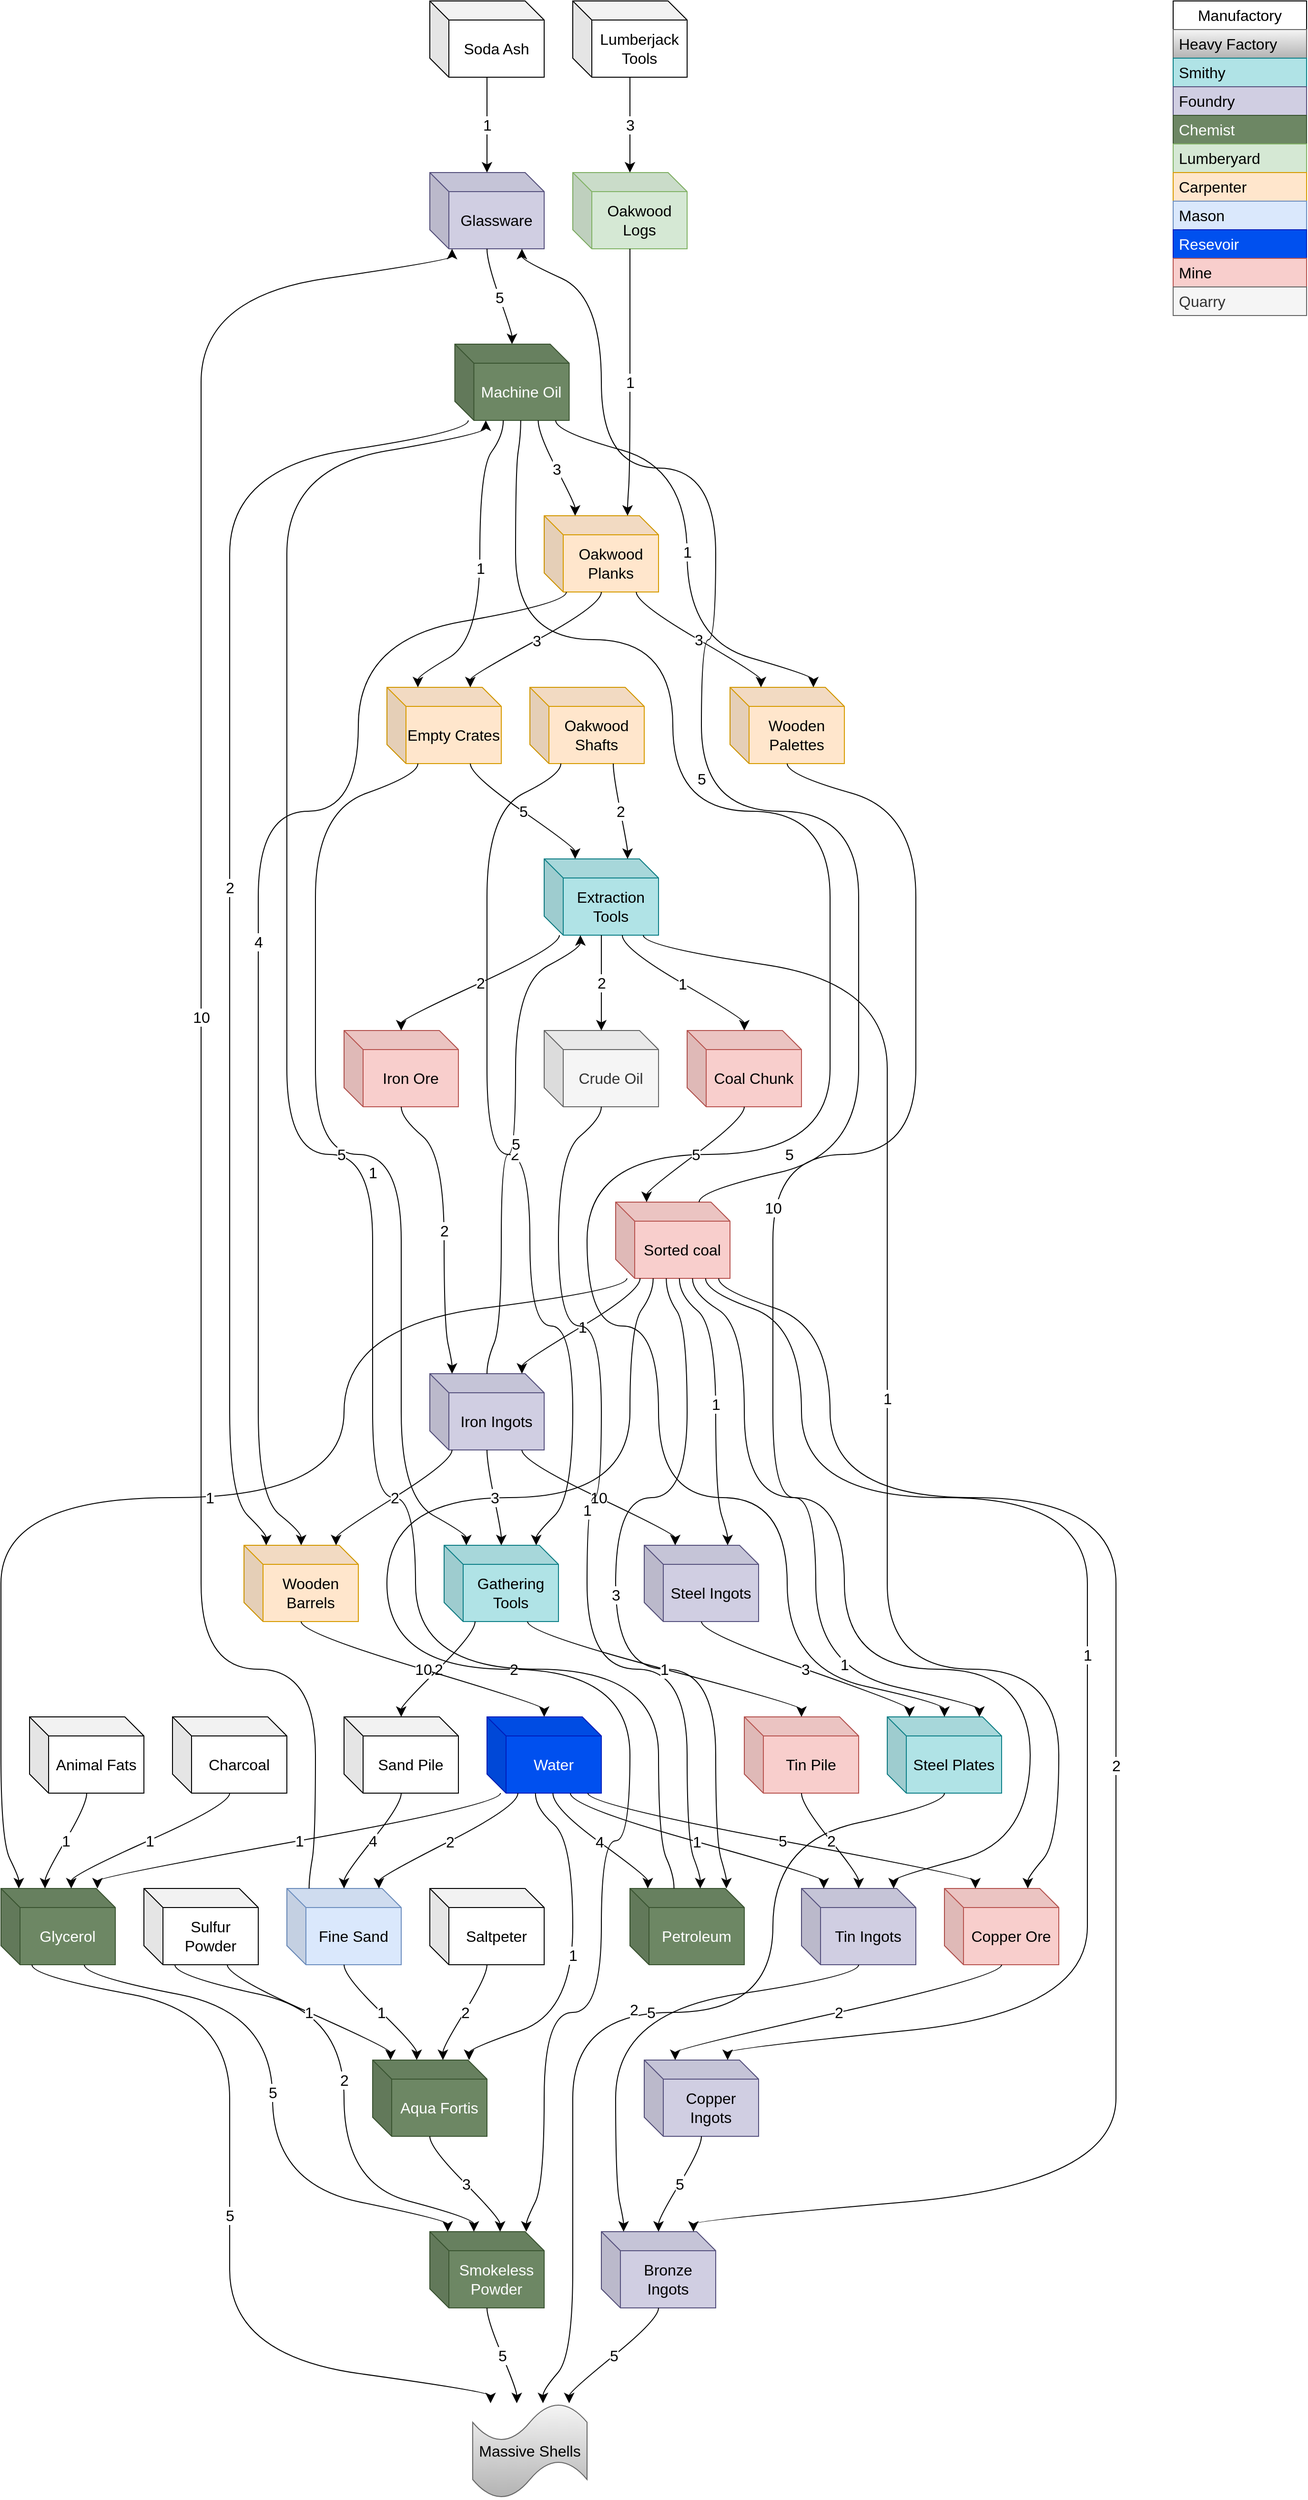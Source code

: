 <mxfile version="22.1.0" type="github">
  <diagram name="Page-1" id="7K8ZteK-jdu3OoJQV833">
    <mxGraphModel dx="2023" dy="1726" grid="0" gridSize="10" guides="1" tooltips="1" connect="0" arrows="0" fold="1" page="0" pageScale="1" pageWidth="1169" pageHeight="827" math="0" shadow="0">
      <root>
        <mxCell id="0" />
        <mxCell id="1" parent="0" />
        <mxCell id="yxDpOZDk2D4iF1txQsUS-1" value="Massive Shells" style="shape=tape;whiteSpace=wrap;html=1;fontSize=16;fillColor=#f5f5f5;strokeColor=#666666;gradientColor=#b3b3b3;" vertex="1" parent="1">
          <mxGeometry x="495" y="2520" width="120" height="100" as="geometry" />
        </mxCell>
        <mxCell id="yxDpOZDk2D4iF1txQsUS-2" value="Smokeless Powder" style="shape=cube;whiteSpace=wrap;html=1;boundedLbl=1;backgroundOutline=1;darkOpacity=0.05;darkOpacity2=0.1;fontSize=16;fillColor=#6d8764;fontColor=#ffffff;strokeColor=#3A5431;" vertex="1" parent="1">
          <mxGeometry x="450" y="2340" width="120" height="80" as="geometry" />
        </mxCell>
        <mxCell id="yxDpOZDk2D4iF1txQsUS-3" value="Bronze Ingots" style="shape=cube;whiteSpace=wrap;html=1;boundedLbl=1;backgroundOutline=1;darkOpacity=0.05;darkOpacity2=0.1;fontSize=16;fillColor=#d0cee2;strokeColor=#56517e;" vertex="1" parent="1">
          <mxGeometry x="630" y="2340" width="120" height="80" as="geometry" />
        </mxCell>
        <mxCell id="yxDpOZDk2D4iF1txQsUS-4" value="Steel Plates" style="shape=cube;whiteSpace=wrap;html=1;boundedLbl=1;backgroundOutline=1;darkOpacity=0.05;darkOpacity2=0.1;fontSize=16;fillColor=#b0e3e6;strokeColor=#0e8088;" vertex="1" parent="1">
          <mxGeometry x="930" y="1800" width="120" height="80" as="geometry" />
        </mxCell>
        <mxCell id="yxDpOZDk2D4iF1txQsUS-5" value="Glycerol" style="shape=cube;whiteSpace=wrap;html=1;boundedLbl=1;backgroundOutline=1;darkOpacity=0.05;darkOpacity2=0.1;fontSize=16;fillColor=#6d8764;fontColor=#ffffff;strokeColor=#3A5431;" vertex="1" parent="1">
          <mxGeometry y="1980" width="120" height="80" as="geometry" />
        </mxCell>
        <mxCell id="yxDpOZDk2D4iF1txQsUS-6" value="" style="endArrow=classic;html=1;rounded=0;fontSize=12;startSize=8;endSize=8;curved=1;noEdgeStyle=1;orthogonal=1;" edge="1" parent="1" source="yxDpOZDk2D4iF1txQsUS-2" target="yxDpOZDk2D4iF1txQsUS-1">
          <mxGeometry relative="1" as="geometry">
            <mxPoint x="98" y="177" as="sourcePoint" />
            <mxPoint x="155" y="237" as="targetPoint" />
            <Array as="points">
              <mxPoint x="510" y="2432" />
              <mxPoint x="541.25" y="2506" />
            </Array>
          </mxGeometry>
        </mxCell>
        <mxCell id="yxDpOZDk2D4iF1txQsUS-7" value="5" style="edgeLabel;resizable=0;html=1;align=center;verticalAlign=middle;fontSize=16;" connectable="0" vertex="1" parent="yxDpOZDk2D4iF1txQsUS-6">
          <mxGeometry relative="1" as="geometry" />
        </mxCell>
        <mxCell id="yxDpOZDk2D4iF1txQsUS-8" value="" style="endArrow=classic;html=1;rounded=0;fontSize=12;startSize=8;endSize=8;curved=1;noEdgeStyle=1;orthogonal=1;" edge="1" parent="1" source="yxDpOZDk2D4iF1txQsUS-4" target="yxDpOZDk2D4iF1txQsUS-1">
          <mxGeometry relative="1" as="geometry">
            <mxPoint x="366" y="216" as="sourcePoint" />
            <mxPoint x="431" y="271" as="targetPoint" />
            <Array as="points">
              <mxPoint x="990" y="1892" />
              <mxPoint x="810" y="1930" />
              <mxPoint x="810" y="2110" />
              <mxPoint x="600" y="2110" />
              <mxPoint x="600" y="2290" />
              <mxPoint x="600" y="2290" />
              <mxPoint x="600" y="2470" />
              <mxPoint x="568.75" y="2506" />
            </Array>
          </mxGeometry>
        </mxCell>
        <mxCell id="yxDpOZDk2D4iF1txQsUS-9" value="5" style="edgeLabel;resizable=0;html=1;align=center;verticalAlign=middle;fontSize=16;" connectable="0" vertex="1" parent="yxDpOZDk2D4iF1txQsUS-8">
          <mxGeometry relative="1" as="geometry" />
        </mxCell>
        <mxCell id="yxDpOZDk2D4iF1txQsUS-10" value="" style="endArrow=classic;html=1;rounded=0;fontSize=12;startSize=8;endSize=8;curved=1;noEdgeStyle=1;orthogonal=1;" edge="1" parent="1" source="yxDpOZDk2D4iF1txQsUS-5" target="yxDpOZDk2D4iF1txQsUS-1">
          <mxGeometry relative="1" as="geometry">
            <mxPoint x="341" y="284" as="sourcePoint" />
            <mxPoint x="441" y="281" as="targetPoint" />
            <Array as="points">
              <mxPoint x="32.5" y="2072" />
              <mxPoint x="240" y="2110" />
              <mxPoint x="240" y="2290" />
              <mxPoint x="240" y="2290" />
              <mxPoint x="240" y="2470" />
              <mxPoint x="513.75" y="2508" />
            </Array>
          </mxGeometry>
        </mxCell>
        <mxCell id="yxDpOZDk2D4iF1txQsUS-11" value="5" style="edgeLabel;resizable=0;html=1;align=center;verticalAlign=middle;fontSize=16;" connectable="0" vertex="1" parent="yxDpOZDk2D4iF1txQsUS-10">
          <mxGeometry relative="1" as="geometry" />
        </mxCell>
        <mxCell id="yxDpOZDk2D4iF1txQsUS-13" value="" style="endArrow=classic;html=1;rounded=0;fontSize=12;startSize=8;endSize=8;curved=1;noEdgeStyle=1;orthogonal=1;" edge="1" parent="1" source="yxDpOZDk2D4iF1txQsUS-3" target="yxDpOZDk2D4iF1txQsUS-1">
          <mxGeometry relative="1" as="geometry">
            <mxPoint x="351" y="291" as="sourcePoint" />
            <mxPoint x="451" y="291" as="targetPoint" />
            <Array as="points">
              <mxPoint x="690" y="2432" />
              <mxPoint x="596.25" y="2508" />
            </Array>
          </mxGeometry>
        </mxCell>
        <mxCell id="yxDpOZDk2D4iF1txQsUS-14" value="5" style="edgeLabel;resizable=0;html=1;align=center;verticalAlign=middle;fontSize=16;" connectable="0" vertex="1" parent="yxDpOZDk2D4iF1txQsUS-13">
          <mxGeometry relative="1" as="geometry" />
        </mxCell>
        <mxCell id="yxDpOZDk2D4iF1txQsUS-15" value="Manufactory" style="swimlane;fontStyle=0;childLayout=stackLayout;horizontal=1;startSize=30;horizontalStack=0;resizeParent=1;resizeParentMax=0;resizeLast=0;collapsible=1;marginBottom=0;whiteSpace=wrap;html=1;fontSize=16;" vertex="1" parent="1">
          <mxGeometry x="1230" width="140" height="330" as="geometry" />
        </mxCell>
        <mxCell id="yxDpOZDk2D4iF1txQsUS-16" value="Heavy Factory" style="text;strokeColor=#666666;fillColor=#f5f5f5;align=left;verticalAlign=middle;spacingLeft=4;spacingRight=4;overflow=hidden;points=[[0,0.5],[1,0.5]];portConstraint=eastwest;rotatable=0;whiteSpace=wrap;html=1;fontSize=16;gradientColor=#b3b3b3;" vertex="1" parent="yxDpOZDk2D4iF1txQsUS-15">
          <mxGeometry y="30" width="140" height="30" as="geometry" />
        </mxCell>
        <mxCell id="yxDpOZDk2D4iF1txQsUS-17" value="Smithy" style="text;strokeColor=#0e8088;fillColor=#b0e3e6;align=left;verticalAlign=middle;spacingLeft=4;spacingRight=4;overflow=hidden;points=[[0,0.5],[1,0.5]];portConstraint=eastwest;rotatable=0;whiteSpace=wrap;html=1;fontSize=16;" vertex="1" parent="yxDpOZDk2D4iF1txQsUS-15">
          <mxGeometry y="60" width="140" height="30" as="geometry" />
        </mxCell>
        <mxCell id="yxDpOZDk2D4iF1txQsUS-29" value="Foundry" style="text;strokeColor=#56517e;fillColor=#d0cee2;align=left;verticalAlign=middle;spacingLeft=4;spacingRight=4;overflow=hidden;points=[[0,0.5],[1,0.5]];portConstraint=eastwest;rotatable=0;whiteSpace=wrap;html=1;fontSize=16;" vertex="1" parent="yxDpOZDk2D4iF1txQsUS-15">
          <mxGeometry y="90" width="140" height="30" as="geometry" />
        </mxCell>
        <mxCell id="yxDpOZDk2D4iF1txQsUS-28" value="Chemist" style="text;strokeColor=#3A5431;fillColor=#6d8764;align=left;verticalAlign=middle;spacingLeft=4;spacingRight=4;overflow=hidden;points=[[0,0.5],[1,0.5]];portConstraint=eastwest;rotatable=0;whiteSpace=wrap;html=1;fontSize=16;fontColor=#ffffff;" vertex="1" parent="yxDpOZDk2D4iF1txQsUS-15">
          <mxGeometry y="120" width="140" height="30" as="geometry" />
        </mxCell>
        <mxCell id="yxDpOZDk2D4iF1txQsUS-117" value="Lumberyard" style="text;strokeColor=#82b366;fillColor=#d5e8d4;align=left;verticalAlign=middle;spacingLeft=4;spacingRight=4;overflow=hidden;points=[[0,0.5],[1,0.5]];portConstraint=eastwest;rotatable=0;whiteSpace=wrap;html=1;fontSize=16;" vertex="1" parent="yxDpOZDk2D4iF1txQsUS-15">
          <mxGeometry y="150" width="140" height="30" as="geometry" />
        </mxCell>
        <mxCell id="yxDpOZDk2D4iF1txQsUS-18" value="Carpenter" style="text;strokeColor=#d79b00;fillColor=#ffe6cc;align=left;verticalAlign=middle;spacingLeft=4;spacingRight=4;overflow=hidden;points=[[0,0.5],[1,0.5]];portConstraint=eastwest;rotatable=0;whiteSpace=wrap;html=1;fontSize=16;" vertex="1" parent="yxDpOZDk2D4iF1txQsUS-15">
          <mxGeometry y="180" width="140" height="30" as="geometry" />
        </mxCell>
        <mxCell id="yxDpOZDk2D4iF1txQsUS-152" value="Mason" style="text;strokeColor=#6c8ebf;fillColor=#dae8fc;align=left;verticalAlign=middle;spacingLeft=4;spacingRight=4;overflow=hidden;points=[[0,0.5],[1,0.5]];portConstraint=eastwest;rotatable=0;whiteSpace=wrap;html=1;fontSize=16;" vertex="1" parent="yxDpOZDk2D4iF1txQsUS-15">
          <mxGeometry y="210" width="140" height="30" as="geometry" />
        </mxCell>
        <mxCell id="yxDpOZDk2D4iF1txQsUS-179" value="Resevoir" style="text;strokeColor=#001DBC;fillColor=#0050ef;align=left;verticalAlign=middle;spacingLeft=4;spacingRight=4;overflow=hidden;points=[[0,0.5],[1,0.5]];portConstraint=eastwest;rotatable=0;whiteSpace=wrap;html=1;fontSize=16;fontColor=#ffffff;" vertex="1" parent="yxDpOZDk2D4iF1txQsUS-15">
          <mxGeometry y="240" width="140" height="30" as="geometry" />
        </mxCell>
        <mxCell id="yxDpOZDk2D4iF1txQsUS-133" value="Mine" style="text;strokeColor=#b85450;fillColor=#f8cecc;align=left;verticalAlign=middle;spacingLeft=4;spacingRight=4;overflow=hidden;points=[[0,0.5],[1,0.5]];portConstraint=eastwest;rotatable=0;whiteSpace=wrap;html=1;fontSize=16;" vertex="1" parent="yxDpOZDk2D4iF1txQsUS-15">
          <mxGeometry y="270" width="140" height="30" as="geometry" />
        </mxCell>
        <mxCell id="yxDpOZDk2D4iF1txQsUS-121" value="Quarry" style="text;strokeColor=#666666;fillColor=#f5f5f5;align=left;verticalAlign=middle;spacingLeft=4;spacingRight=4;overflow=hidden;points=[[0,0.5],[1,0.5]];portConstraint=eastwest;rotatable=0;whiteSpace=wrap;html=1;fontSize=16;fontColor=#333333;" vertex="1" parent="yxDpOZDk2D4iF1txQsUS-15">
          <mxGeometry y="300" width="140" height="30" as="geometry" />
        </mxCell>
        <mxCell id="yxDpOZDk2D4iF1txQsUS-19" value="Steel Ingots" style="shape=cube;whiteSpace=wrap;html=1;boundedLbl=1;backgroundOutline=1;darkOpacity=0.05;darkOpacity2=0.1;fontSize=16;fillColor=#d0cee2;strokeColor=#56517e;" vertex="1" parent="1">
          <mxGeometry x="675" y="1620" width="120" height="80" as="geometry" />
        </mxCell>
        <mxCell id="yxDpOZDk2D4iF1txQsUS-20" value="Machine Oil" style="shape=cube;whiteSpace=wrap;html=1;boundedLbl=1;backgroundOutline=1;darkOpacity=0.05;darkOpacity2=0.1;fontSize=16;fillColor=#6d8764;fontColor=#ffffff;strokeColor=#3A5431;" vertex="1" parent="1">
          <mxGeometry x="476.25" y="360" width="120" height="80" as="geometry" />
        </mxCell>
        <mxCell id="yxDpOZDk2D4iF1txQsUS-21" value="Wooden Palettes" style="shape=cube;whiteSpace=wrap;html=1;boundedLbl=1;backgroundOutline=1;darkOpacity=0.05;darkOpacity2=0.1;fontSize=16;fillColor=#ffe6cc;strokeColor=#d79b00;" vertex="1" parent="1">
          <mxGeometry x="765" y="720" width="120" height="80" as="geometry" />
        </mxCell>
        <mxCell id="yxDpOZDk2D4iF1txQsUS-22" value="" style="endArrow=classic;html=1;rounded=0;fontSize=12;startSize=8;endSize=8;curved=1;noEdgeStyle=1;orthogonal=1;" edge="1" parent="1" source="yxDpOZDk2D4iF1txQsUS-21" target="yxDpOZDk2D4iF1txQsUS-4">
          <mxGeometry relative="1" as="geometry">
            <mxPoint x="49" y="483" as="sourcePoint" />
            <mxPoint x="149" y="483" as="targetPoint" />
            <Array as="points">
              <mxPoint x="825" y="812" />
              <mxPoint x="960" y="850" />
              <mxPoint x="960" y="1030" />
              <mxPoint x="960" y="1030" />
              <mxPoint x="960" y="1210" />
              <mxPoint x="810" y="1210" />
              <mxPoint x="810" y="1390" />
              <mxPoint x="810" y="1390" />
              <mxPoint x="810" y="1570" />
              <mxPoint x="855" y="1570" />
              <mxPoint x="855" y="1750" />
              <mxPoint x="1026.667" y="1788" />
            </Array>
          </mxGeometry>
        </mxCell>
        <mxCell id="yxDpOZDk2D4iF1txQsUS-23" value="10" style="edgeLabel;resizable=0;html=1;align=center;verticalAlign=middle;fontSize=16;" connectable="0" vertex="1" parent="yxDpOZDk2D4iF1txQsUS-22">
          <mxGeometry relative="1" as="geometry" />
        </mxCell>
        <mxCell id="yxDpOZDk2D4iF1txQsUS-24" value="" style="endArrow=classic;html=1;rounded=0;fontSize=12;startSize=8;endSize=8;curved=1;noEdgeStyle=1;orthogonal=1;" edge="1" parent="1" source="yxDpOZDk2D4iF1txQsUS-20" target="yxDpOZDk2D4iF1txQsUS-4">
          <mxGeometry relative="1" as="geometry">
            <mxPoint x="51" y="511" as="sourcePoint" />
            <mxPoint x="151" y="511" as="targetPoint" />
            <Array as="points">
              <mxPoint x="545.417" y="456" />
              <mxPoint x="540" y="490" />
              <mxPoint x="540" y="670" />
              <mxPoint x="705" y="670" />
              <mxPoint x="705" y="850" />
              <mxPoint x="870" y="850" />
              <mxPoint x="870" y="1030" />
              <mxPoint x="870" y="1030" />
              <mxPoint x="870" y="1210" />
              <mxPoint x="615" y="1210" />
              <mxPoint x="615" y="1390" />
              <mxPoint x="690" y="1390" />
              <mxPoint x="690" y="1570" />
              <mxPoint x="825" y="1570" />
              <mxPoint x="825" y="1750" />
              <mxPoint x="990" y="1786" />
            </Array>
          </mxGeometry>
        </mxCell>
        <mxCell id="yxDpOZDk2D4iF1txQsUS-25" value="5" style="edgeLabel;resizable=0;html=1;align=center;verticalAlign=middle;fontSize=16;" connectable="0" vertex="1" parent="yxDpOZDk2D4iF1txQsUS-24">
          <mxGeometry relative="1" as="geometry" />
        </mxCell>
        <mxCell id="yxDpOZDk2D4iF1txQsUS-30" value="Copper Ingots" style="shape=cube;whiteSpace=wrap;html=1;boundedLbl=1;backgroundOutline=1;darkOpacity=0.05;darkOpacity2=0.1;fontSize=16;fillColor=#d0cee2;strokeColor=#56517e;" vertex="1" parent="1">
          <mxGeometry x="675" y="2160" width="120" height="80" as="geometry" />
        </mxCell>
        <mxCell id="yxDpOZDk2D4iF1txQsUS-31" value="Tin Ingots" style="shape=cube;whiteSpace=wrap;html=1;boundedLbl=1;backgroundOutline=1;darkOpacity=0.05;darkOpacity2=0.1;fontSize=16;fillColor=#d0cee2;strokeColor=#56517e;" vertex="1" parent="1">
          <mxGeometry x="840" y="1980" width="120" height="80" as="geometry" />
        </mxCell>
        <mxCell id="yxDpOZDk2D4iF1txQsUS-33" value="Sorted coal" style="shape=cube;whiteSpace=wrap;html=1;boundedLbl=1;backgroundOutline=1;darkOpacity=0.05;darkOpacity2=0.1;fontSize=16;fillColor=#f8cecc;strokeColor=#b85450;" vertex="1" parent="1">
          <mxGeometry x="645" y="1260" width="120" height="80" as="geometry" />
        </mxCell>
        <mxCell id="yxDpOZDk2D4iF1txQsUS-34" value="" style="endArrow=classic;html=1;rounded=0;fontSize=12;startSize=8;endSize=8;curved=1;noEdgeStyle=1;orthogonal=1;" edge="1" parent="1" source="yxDpOZDk2D4iF1txQsUS-30" target="yxDpOZDk2D4iF1txQsUS-3">
          <mxGeometry relative="1" as="geometry">
            <mxPoint x="-130" y="433" as="sourcePoint" />
            <mxPoint x="-46" y="433" as="targetPoint" />
            <Array as="points">
              <mxPoint x="735" y="2252" />
              <mxPoint x="690" y="2326" />
            </Array>
          </mxGeometry>
        </mxCell>
        <mxCell id="yxDpOZDk2D4iF1txQsUS-35" value="5" style="edgeLabel;resizable=0;html=1;align=center;verticalAlign=middle;fontSize=16;" connectable="0" vertex="1" parent="yxDpOZDk2D4iF1txQsUS-34">
          <mxGeometry relative="1" as="geometry" />
        </mxCell>
        <mxCell id="yxDpOZDk2D4iF1txQsUS-36" value="" style="endArrow=classic;html=1;rounded=0;fontSize=12;startSize=8;endSize=8;curved=1;noEdgeStyle=1;orthogonal=1;" edge="1" parent="1" source="yxDpOZDk2D4iF1txQsUS-31" target="yxDpOZDk2D4iF1txQsUS-3">
          <mxGeometry relative="1" as="geometry">
            <mxPoint x="-115" y="471" as="sourcePoint" />
            <mxPoint x="-15" y="471" as="targetPoint" />
            <Array as="points">
              <mxPoint x="900" y="2072" />
              <mxPoint x="645" y="2110" />
              <mxPoint x="645" y="2290" />
              <mxPoint x="653.333" y="2328" />
            </Array>
          </mxGeometry>
        </mxCell>
        <mxCell id="yxDpOZDk2D4iF1txQsUS-37" value="2" style="edgeLabel;resizable=0;html=1;align=center;verticalAlign=middle;fontSize=16;" connectable="0" vertex="1" parent="yxDpOZDk2D4iF1txQsUS-36">
          <mxGeometry relative="1" as="geometry" />
        </mxCell>
        <mxCell id="yxDpOZDk2D4iF1txQsUS-38" value="" style="endArrow=classic;html=1;rounded=0;fontSize=12;startSize=8;endSize=8;curved=1;noEdgeStyle=1;orthogonal=1;" edge="1" parent="1" source="yxDpOZDk2D4iF1txQsUS-33" target="yxDpOZDk2D4iF1txQsUS-3">
          <mxGeometry relative="1" as="geometry">
            <mxPoint x="-137" y="511" as="sourcePoint" />
            <mxPoint x="-37" y="511" as="targetPoint" />
            <Array as="points">
              <mxPoint x="753.125" y="1352" />
              <mxPoint x="870" y="1390" />
              <mxPoint x="870" y="1570" />
              <mxPoint x="1170" y="1570" />
              <mxPoint x="1170" y="1750" />
              <mxPoint x="1170" y="1750" />
              <mxPoint x="1170" y="1930" />
              <mxPoint x="1170" y="1930" />
              <mxPoint x="1170" y="2110" />
              <mxPoint x="1170" y="2110" />
              <mxPoint x="1170" y="2290" />
              <mxPoint x="726.667" y="2328" />
            </Array>
          </mxGeometry>
        </mxCell>
        <mxCell id="yxDpOZDk2D4iF1txQsUS-39" value="2" style="edgeLabel;resizable=0;html=1;align=center;verticalAlign=middle;fontSize=16;" connectable="0" vertex="1" parent="yxDpOZDk2D4iF1txQsUS-38">
          <mxGeometry relative="1" as="geometry" />
        </mxCell>
        <mxCell id="yxDpOZDk2D4iF1txQsUS-40" value="Animal Fats" style="shape=cube;whiteSpace=wrap;html=1;boundedLbl=1;backgroundOutline=1;darkOpacity=0.05;darkOpacity2=0.1;fontSize=16;" vertex="1" parent="1">
          <mxGeometry x="30" y="1800" width="120" height="80" as="geometry" />
        </mxCell>
        <mxCell id="yxDpOZDk2D4iF1txQsUS-41" value="Charcoal" style="shape=cube;whiteSpace=wrap;html=1;boundedLbl=1;backgroundOutline=1;darkOpacity=0.05;darkOpacity2=0.1;fontSize=16;" vertex="1" parent="1">
          <mxGeometry x="180" y="1800" width="120" height="80" as="geometry" />
        </mxCell>
        <mxCell id="yxDpOZDk2D4iF1txQsUS-42" value="Water" style="shape=cube;whiteSpace=wrap;html=1;boundedLbl=1;backgroundOutline=1;darkOpacity=0.05;darkOpacity2=0.1;fontSize=16;fillColor=#0050ef;fontColor=#ffffff;strokeColor=#001DBC;" vertex="1" parent="1">
          <mxGeometry x="510" y="1800" width="120" height="80" as="geometry" />
        </mxCell>
        <mxCell id="yxDpOZDk2D4iF1txQsUS-43" value="" style="endArrow=classic;html=1;rounded=0;fontSize=12;startSize=8;endSize=8;curved=1;noEdgeStyle=1;orthogonal=1;" edge="1" parent="1" source="yxDpOZDk2D4iF1txQsUS-33" target="yxDpOZDk2D4iF1txQsUS-5">
          <mxGeometry relative="1" as="geometry">
            <mxPoint x="-157" y="568" as="sourcePoint" />
            <mxPoint x="-57" y="568" as="targetPoint" />
            <Array as="points">
              <mxPoint x="656.875" y="1352" />
              <mxPoint x="360" y="1390" />
              <mxPoint x="360" y="1570" />
              <mxPoint y="1570" />
              <mxPoint y="1750" />
              <mxPoint y="1750" />
              <mxPoint y="1930" />
              <mxPoint x="18.75" y="1968" />
            </Array>
          </mxGeometry>
        </mxCell>
        <mxCell id="yxDpOZDk2D4iF1txQsUS-44" value="1" style="edgeLabel;resizable=0;html=1;align=center;verticalAlign=middle;fontSize=16;" connectable="0" vertex="1" parent="yxDpOZDk2D4iF1txQsUS-43">
          <mxGeometry relative="1" as="geometry" />
        </mxCell>
        <mxCell id="yxDpOZDk2D4iF1txQsUS-45" value="" style="endArrow=classic;html=1;rounded=0;fontSize=12;startSize=8;endSize=8;curved=1;noEdgeStyle=1;orthogonal=1;" edge="1" parent="1" source="yxDpOZDk2D4iF1txQsUS-42" target="yxDpOZDk2D4iF1txQsUS-5">
          <mxGeometry relative="1" as="geometry">
            <mxPoint x="-153" y="551" as="sourcePoint" />
            <mxPoint x="-53" y="551" as="targetPoint" />
            <Array as="points">
              <mxPoint x="524.167" y="1892" />
              <mxPoint x="101.25" y="1968" />
            </Array>
          </mxGeometry>
        </mxCell>
        <mxCell id="yxDpOZDk2D4iF1txQsUS-46" value="1" style="edgeLabel;resizable=0;html=1;align=center;verticalAlign=middle;fontSize=16;" connectable="0" vertex="1" parent="yxDpOZDk2D4iF1txQsUS-45">
          <mxGeometry relative="1" as="geometry" />
        </mxCell>
        <mxCell id="yxDpOZDk2D4iF1txQsUS-47" value="" style="endArrow=classic;html=1;rounded=0;fontSize=12;startSize=8;endSize=8;curved=1;noEdgeStyle=1;orthogonal=1;" edge="1" parent="1" source="yxDpOZDk2D4iF1txQsUS-41" target="yxDpOZDk2D4iF1txQsUS-5">
          <mxGeometry relative="1" as="geometry">
            <mxPoint x="-126" y="494" as="sourcePoint" />
            <mxPoint x="-26" y="494" as="targetPoint" />
            <Array as="points">
              <mxPoint x="240" y="1892" />
              <mxPoint x="73.75" y="1966" />
            </Array>
          </mxGeometry>
        </mxCell>
        <mxCell id="yxDpOZDk2D4iF1txQsUS-48" value="1" style="edgeLabel;resizable=0;html=1;align=center;verticalAlign=middle;fontSize=16;" connectable="0" vertex="1" parent="yxDpOZDk2D4iF1txQsUS-47">
          <mxGeometry relative="1" as="geometry" />
        </mxCell>
        <mxCell id="yxDpOZDk2D4iF1txQsUS-49" value="" style="endArrow=classic;html=1;rounded=0;fontSize=12;startSize=8;endSize=8;curved=1;noEdgeStyle=1;orthogonal=1;" edge="1" parent="1" source="yxDpOZDk2D4iF1txQsUS-40" target="yxDpOZDk2D4iF1txQsUS-5">
          <mxGeometry relative="1" as="geometry">
            <mxPoint x="-98" y="541" as="sourcePoint" />
            <mxPoint x="-19" y="543" as="targetPoint" />
            <Array as="points">
              <mxPoint x="90" y="1892" />
              <mxPoint x="46.25" y="1966" />
            </Array>
          </mxGeometry>
        </mxCell>
        <mxCell id="yxDpOZDk2D4iF1txQsUS-50" value="1" style="edgeLabel;resizable=0;html=1;align=center;verticalAlign=middle;fontSize=16;" connectable="0" vertex="1" parent="yxDpOZDk2D4iF1txQsUS-49">
          <mxGeometry relative="1" as="geometry" />
        </mxCell>
        <mxCell id="yxDpOZDk2D4iF1txQsUS-51" value="Aqua Fortis" style="shape=cube;whiteSpace=wrap;html=1;boundedLbl=1;backgroundOutline=1;darkOpacity=0.05;darkOpacity2=0.1;fontSize=16;fillColor=#6d8764;fontColor=#ffffff;strokeColor=#3A5431;" vertex="1" parent="1">
          <mxGeometry x="390" y="2160" width="120" height="80" as="geometry" />
        </mxCell>
        <mxCell id="yxDpOZDk2D4iF1txQsUS-52" value="Sulfur Powder" style="shape=cube;whiteSpace=wrap;html=1;boundedLbl=1;backgroundOutline=1;darkOpacity=0.05;darkOpacity2=0.1;fontSize=16;" vertex="1" parent="1">
          <mxGeometry x="150" y="1980" width="120" height="80" as="geometry" />
        </mxCell>
        <mxCell id="yxDpOZDk2D4iF1txQsUS-53" value="" style="endArrow=classic;html=1;rounded=0;fontSize=12;startSize=8;endSize=8;curved=1;noEdgeStyle=1;orthogonal=1;" edge="1" parent="1" source="yxDpOZDk2D4iF1txQsUS-51" target="yxDpOZDk2D4iF1txQsUS-2">
          <mxGeometry relative="1" as="geometry">
            <mxPoint x="-236" y="449" as="sourcePoint" />
            <mxPoint x="-136" y="449" as="targetPoint" />
            <Array as="points">
              <mxPoint x="450" y="2252" />
              <mxPoint x="523.75" y="2326" />
            </Array>
          </mxGeometry>
        </mxCell>
        <mxCell id="yxDpOZDk2D4iF1txQsUS-54" value="3" style="edgeLabel;resizable=0;html=1;align=center;verticalAlign=middle;fontSize=16;" connectable="0" vertex="1" parent="yxDpOZDk2D4iF1txQsUS-53">
          <mxGeometry relative="1" as="geometry" />
        </mxCell>
        <mxCell id="yxDpOZDk2D4iF1txQsUS-55" value="" style="endArrow=classic;html=1;rounded=0;fontSize=12;startSize=8;endSize=8;curved=1;noEdgeStyle=1;orthogonal=1;" edge="1" parent="1" source="yxDpOZDk2D4iF1txQsUS-52" target="yxDpOZDk2D4iF1txQsUS-2">
          <mxGeometry relative="1" as="geometry">
            <mxPoint x="-211" y="531" as="sourcePoint" />
            <mxPoint x="-111" y="531" as="targetPoint" />
            <Array as="points">
              <mxPoint x="182.5" y="2072" />
              <mxPoint x="360" y="2110" />
              <mxPoint x="360" y="2290" />
              <mxPoint x="496.25" y="2326" />
            </Array>
          </mxGeometry>
        </mxCell>
        <mxCell id="yxDpOZDk2D4iF1txQsUS-56" value="2" style="edgeLabel;resizable=0;html=1;align=center;verticalAlign=middle;fontSize=16;" connectable="0" vertex="1" parent="yxDpOZDk2D4iF1txQsUS-55">
          <mxGeometry relative="1" as="geometry" />
        </mxCell>
        <mxCell id="yxDpOZDk2D4iF1txQsUS-57" value="" style="endArrow=classic;html=1;rounded=0;fontSize=12;startSize=8;endSize=8;curved=1;noEdgeStyle=1;orthogonal=1;" edge="1" parent="1" source="yxDpOZDk2D4iF1txQsUS-5" target="yxDpOZDk2D4iF1txQsUS-2">
          <mxGeometry relative="1" as="geometry">
            <mxPoint x="-275" y="1183" as="sourcePoint" />
            <mxPoint x="-175" y="1183" as="targetPoint" />
            <Array as="points">
              <mxPoint x="87.5" y="2072" />
              <mxPoint x="285" y="2110" />
              <mxPoint x="285" y="2290" />
              <mxPoint x="468.75" y="2328" />
            </Array>
          </mxGeometry>
        </mxCell>
        <mxCell id="yxDpOZDk2D4iF1txQsUS-58" value="5" style="edgeLabel;resizable=0;html=1;align=center;verticalAlign=middle;fontSize=16;" connectable="0" vertex="1" parent="yxDpOZDk2D4iF1txQsUS-57">
          <mxGeometry relative="1" as="geometry" />
        </mxCell>
        <mxCell id="yxDpOZDk2D4iF1txQsUS-59" value="" style="endArrow=classic;html=1;rounded=0;fontSize=12;startSize=8;endSize=8;curved=1;noEdgeStyle=1;orthogonal=1;" edge="1" parent="1" source="yxDpOZDk2D4iF1txQsUS-33" target="yxDpOZDk2D4iF1txQsUS-2">
          <mxGeometry relative="1" as="geometry">
            <mxPoint x="-240" y="1258" as="sourcePoint" />
            <mxPoint x="-151" y="1269" as="targetPoint" />
            <Array as="points">
              <mxPoint x="684.375" y="1356" />
              <mxPoint x="660" y="1390" />
              <mxPoint x="660" y="1570" />
              <mxPoint x="405" y="1570" />
              <mxPoint x="405" y="1750" />
              <mxPoint x="660" y="1750" />
              <mxPoint x="660" y="1930" />
              <mxPoint x="630" y="1930" />
              <mxPoint x="630" y="2110" />
              <mxPoint x="570" y="2110" />
              <mxPoint x="570" y="2290" />
              <mxPoint x="551.25" y="2328" />
            </Array>
          </mxGeometry>
        </mxCell>
        <mxCell id="yxDpOZDk2D4iF1txQsUS-60" value="2" style="edgeLabel;resizable=0;html=1;align=center;verticalAlign=middle;fontSize=16;" connectable="0" vertex="1" parent="yxDpOZDk2D4iF1txQsUS-59">
          <mxGeometry relative="1" as="geometry" />
        </mxCell>
        <mxCell id="yxDpOZDk2D4iF1txQsUS-61" value="Saltpeter" style="shape=cube;whiteSpace=wrap;html=1;boundedLbl=1;backgroundOutline=1;darkOpacity=0.05;darkOpacity2=0.1;fontSize=16;" vertex="1" parent="1">
          <mxGeometry x="450" y="1980" width="120" height="80" as="geometry" />
        </mxCell>
        <mxCell id="yxDpOZDk2D4iF1txQsUS-62" value="Fine Sand" style="shape=cube;whiteSpace=wrap;html=1;boundedLbl=1;backgroundOutline=1;darkOpacity=0.05;darkOpacity2=0.1;fontSize=16;fillColor=#dae8fc;strokeColor=#6c8ebf;" vertex="1" parent="1">
          <mxGeometry x="300" y="1980" width="120" height="80" as="geometry" />
        </mxCell>
        <mxCell id="yxDpOZDk2D4iF1txQsUS-63" value="" style="endArrow=classic;html=1;rounded=0;fontSize=12;startSize=8;endSize=8;curved=1;noEdgeStyle=1;orthogonal=1;" edge="1" parent="1" source="yxDpOZDk2D4iF1txQsUS-61" target="yxDpOZDk2D4iF1txQsUS-51">
          <mxGeometry relative="1" as="geometry">
            <mxPoint x="-321" y="897" as="sourcePoint" />
            <mxPoint x="-221" y="897" as="targetPoint" />
            <Array as="points">
              <mxPoint x="510" y="2072" />
              <mxPoint x="463.75" y="2146" />
            </Array>
          </mxGeometry>
        </mxCell>
        <mxCell id="yxDpOZDk2D4iF1txQsUS-64" value="2" style="edgeLabel;resizable=0;html=1;align=center;verticalAlign=middle;fontSize=16;" connectable="0" vertex="1" parent="yxDpOZDk2D4iF1txQsUS-63">
          <mxGeometry relative="1" as="geometry" />
        </mxCell>
        <mxCell id="yxDpOZDk2D4iF1txQsUS-65" value="" style="endArrow=classic;html=1;rounded=0;fontSize=12;startSize=8;endSize=8;curved=1;noEdgeStyle=1;orthogonal=1;" edge="1" parent="1" source="yxDpOZDk2D4iF1txQsUS-62" target="yxDpOZDk2D4iF1txQsUS-51">
          <mxGeometry relative="1" as="geometry">
            <mxPoint x="-301" y="961" as="sourcePoint" />
            <mxPoint x="-201" y="961" as="targetPoint" />
            <Array as="points">
              <mxPoint x="360" y="2072" />
              <mxPoint x="436.25" y="2146" />
            </Array>
          </mxGeometry>
        </mxCell>
        <mxCell id="yxDpOZDk2D4iF1txQsUS-66" value="1" style="edgeLabel;resizable=0;html=1;align=center;verticalAlign=middle;fontSize=16;" connectable="0" vertex="1" parent="yxDpOZDk2D4iF1txQsUS-65">
          <mxGeometry relative="1" as="geometry" />
        </mxCell>
        <mxCell id="yxDpOZDk2D4iF1txQsUS-67" value="" style="endArrow=classic;html=1;rounded=0;fontSize=12;startSize=8;endSize=8;curved=1;noEdgeStyle=1;orthogonal=1;" edge="1" parent="1" source="yxDpOZDk2D4iF1txQsUS-52" target="yxDpOZDk2D4iF1txQsUS-51">
          <mxGeometry relative="1" as="geometry">
            <mxPoint x="-313" y="1027" as="sourcePoint" />
            <mxPoint x="-213" y="1027" as="targetPoint" />
            <Array as="points">
              <mxPoint x="237.5" y="2072" />
              <mxPoint x="408.75" y="2148" />
            </Array>
          </mxGeometry>
        </mxCell>
        <mxCell id="yxDpOZDk2D4iF1txQsUS-68" value="1" style="edgeLabel;resizable=0;html=1;align=center;verticalAlign=middle;fontSize=16;" connectable="0" vertex="1" parent="yxDpOZDk2D4iF1txQsUS-67">
          <mxGeometry relative="1" as="geometry" />
        </mxCell>
        <mxCell id="yxDpOZDk2D4iF1txQsUS-69" value="" style="endArrow=classic;html=1;rounded=0;fontSize=12;startSize=8;endSize=8;curved=1;noEdgeStyle=1;orthogonal=1;" edge="1" parent="1" source="yxDpOZDk2D4iF1txQsUS-42" target="yxDpOZDk2D4iF1txQsUS-51">
          <mxGeometry relative="1" as="geometry">
            <mxPoint x="-281" y="1085" as="sourcePoint" />
            <mxPoint x="-181" y="1085" as="targetPoint" />
            <Array as="points">
              <mxPoint x="560.833" y="1896" />
              <mxPoint x="600" y="1930" />
              <mxPoint x="600" y="2110" />
              <mxPoint x="491.25" y="2148" />
            </Array>
          </mxGeometry>
        </mxCell>
        <mxCell id="yxDpOZDk2D4iF1txQsUS-70" value="1" style="edgeLabel;resizable=0;html=1;align=center;verticalAlign=middle;fontSize=16;" connectable="0" vertex="1" parent="yxDpOZDk2D4iF1txQsUS-69">
          <mxGeometry relative="1" as="geometry" />
        </mxCell>
        <mxCell id="yxDpOZDk2D4iF1txQsUS-71" value="Petroleum" style="shape=cube;whiteSpace=wrap;html=1;boundedLbl=1;backgroundOutline=1;darkOpacity=0.05;darkOpacity2=0.1;fontSize=16;fillColor=#6d8764;fontColor=#ffffff;strokeColor=#3A5431;" vertex="1" parent="1">
          <mxGeometry x="660" y="1980" width="120" height="80" as="geometry" />
        </mxCell>
        <mxCell id="yxDpOZDk2D4iF1txQsUS-72" value="Glassware" style="shape=cube;whiteSpace=wrap;html=1;boundedLbl=1;backgroundOutline=1;darkOpacity=0.05;darkOpacity2=0.1;fontSize=16;fillColor=#d0cee2;strokeColor=#56517e;" vertex="1" parent="1">
          <mxGeometry x="450" y="180" width="120" height="80" as="geometry" />
        </mxCell>
        <mxCell id="yxDpOZDk2D4iF1txQsUS-73" value="" style="endArrow=classic;html=1;rounded=0;fontSize=12;startSize=8;endSize=8;curved=1;noEdgeStyle=1;orthogonal=1;" edge="1" parent="1" source="yxDpOZDk2D4iF1txQsUS-71" target="yxDpOZDk2D4iF1txQsUS-20">
          <mxGeometry relative="1" as="geometry">
            <mxPoint x="-277" y="411" as="sourcePoint" />
            <mxPoint x="-177" y="411" as="targetPoint" />
            <Array as="points">
              <mxPoint x="706.25" y="1966" />
              <mxPoint x="690" y="1930" />
              <mxPoint x="690" y="1750" />
              <mxPoint x="435" y="1750" />
              <mxPoint x="435" y="1570" />
              <mxPoint x="390" y="1570" />
              <mxPoint x="390" y="1390" />
              <mxPoint x="390" y="1390" />
              <mxPoint x="390" y="1210" />
              <mxPoint x="300" y="1210" />
              <mxPoint x="300" y="1030" />
              <mxPoint x="300" y="1030" />
              <mxPoint x="300" y="850" />
              <mxPoint x="300" y="850" />
              <mxPoint x="300" y="670" />
              <mxPoint x="300" y="670" />
              <mxPoint x="300" y="490" />
              <mxPoint x="508.75" y="454" />
            </Array>
          </mxGeometry>
        </mxCell>
        <mxCell id="yxDpOZDk2D4iF1txQsUS-74" value="1" style="edgeLabel;resizable=0;html=1;align=center;verticalAlign=middle;fontSize=16;" connectable="0" vertex="1" parent="yxDpOZDk2D4iF1txQsUS-73">
          <mxGeometry relative="1" as="geometry" />
        </mxCell>
        <mxCell id="yxDpOZDk2D4iF1txQsUS-75" value="" style="endArrow=classic;html=1;rounded=0;fontSize=12;startSize=8;endSize=8;curved=1;noEdgeStyle=1;orthogonal=1;" edge="1" parent="1" source="yxDpOZDk2D4iF1txQsUS-72" target="yxDpOZDk2D4iF1txQsUS-20">
          <mxGeometry relative="1" as="geometry">
            <mxPoint x="-237" y="517" as="sourcePoint" />
            <mxPoint x="-137" y="517" as="targetPoint" />
            <Array as="points">
              <mxPoint x="510" y="274" />
              <mxPoint x="536.25" y="348" />
            </Array>
          </mxGeometry>
        </mxCell>
        <mxCell id="yxDpOZDk2D4iF1txQsUS-76" value="5" style="edgeLabel;resizable=0;html=1;align=center;verticalAlign=middle;fontSize=16;" connectable="0" vertex="1" parent="yxDpOZDk2D4iF1txQsUS-75">
          <mxGeometry relative="1" as="geometry" />
        </mxCell>
        <mxCell id="yxDpOZDk2D4iF1txQsUS-77" value="Iron Ingots" style="shape=cube;whiteSpace=wrap;html=1;boundedLbl=1;backgroundOutline=1;darkOpacity=0.05;darkOpacity2=0.1;fontSize=16;fillColor=#d0cee2;strokeColor=#56517e;" vertex="1" parent="1">
          <mxGeometry x="450" y="1440" width="120" height="80" as="geometry" />
        </mxCell>
        <mxCell id="yxDpOZDk2D4iF1txQsUS-78" value="" style="endArrow=classic;html=1;rounded=0;fontSize=12;startSize=8;endSize=8;curved=1;noEdgeStyle=1;orthogonal=1;" edge="1" parent="1" source="yxDpOZDk2D4iF1txQsUS-77" target="yxDpOZDk2D4iF1txQsUS-19">
          <mxGeometry relative="1" as="geometry">
            <mxPoint x="619" y="163" as="sourcePoint" />
            <mxPoint x="719" y="163" as="targetPoint" />
            <Array as="points">
              <mxPoint x="546.667" y="1532" />
              <mxPoint x="707.5" y="1608" />
            </Array>
          </mxGeometry>
        </mxCell>
        <mxCell id="yxDpOZDk2D4iF1txQsUS-79" value="10" style="edgeLabel;resizable=0;html=1;align=center;verticalAlign=middle;fontSize=16;" connectable="0" vertex="1" parent="yxDpOZDk2D4iF1txQsUS-78">
          <mxGeometry relative="1" as="geometry" />
        </mxCell>
        <mxCell id="yxDpOZDk2D4iF1txQsUS-80" value="" style="endArrow=classic;html=1;rounded=0;fontSize=12;startSize=8;endSize=8;curved=1;noEdgeStyle=1;orthogonal=1;" edge="1" parent="1" source="yxDpOZDk2D4iF1txQsUS-33" target="yxDpOZDk2D4iF1txQsUS-19">
          <mxGeometry relative="1" as="geometry">
            <mxPoint x="685" y="235" as="sourcePoint" />
            <mxPoint x="785" y="235" as="targetPoint" />
            <Array as="points">
              <mxPoint x="711.875" y="1358" />
              <mxPoint x="750" y="1390" />
              <mxPoint x="750" y="1570" />
              <mxPoint x="762.5" y="1608" />
            </Array>
          </mxGeometry>
        </mxCell>
        <mxCell id="yxDpOZDk2D4iF1txQsUS-81" value="1" style="edgeLabel;resizable=0;html=1;align=center;verticalAlign=middle;fontSize=16;" connectable="0" vertex="1" parent="yxDpOZDk2D4iF1txQsUS-80">
          <mxGeometry relative="1" as="geometry" />
        </mxCell>
        <mxCell id="yxDpOZDk2D4iF1txQsUS-82" value="Copper Ore" style="shape=cube;whiteSpace=wrap;html=1;boundedLbl=1;backgroundOutline=1;darkOpacity=0.05;darkOpacity2=0.1;fontSize=16;fillColor=#f8cecc;strokeColor=#b85450;" vertex="1" parent="1">
          <mxGeometry x="990" y="1980" width="120" height="80" as="geometry" />
        </mxCell>
        <mxCell id="yxDpOZDk2D4iF1txQsUS-83" value="" style="endArrow=classic;html=1;rounded=0;fontSize=12;startSize=8;endSize=8;curved=1;noEdgeStyle=1;orthogonal=1;" edge="1" parent="1" source="yxDpOZDk2D4iF1txQsUS-82" target="yxDpOZDk2D4iF1txQsUS-30">
          <mxGeometry relative="1" as="geometry">
            <mxPoint x="-311" y="585" as="sourcePoint" />
            <mxPoint x="-211" y="585" as="targetPoint" />
            <Array as="points">
              <mxPoint x="1050" y="2072" />
              <mxPoint x="707.5" y="2148" />
            </Array>
          </mxGeometry>
        </mxCell>
        <mxCell id="yxDpOZDk2D4iF1txQsUS-84" value="2" style="edgeLabel;resizable=0;html=1;align=center;verticalAlign=middle;fontSize=16;" connectable="0" vertex="1" parent="yxDpOZDk2D4iF1txQsUS-83">
          <mxGeometry relative="1" as="geometry" />
        </mxCell>
        <mxCell id="yxDpOZDk2D4iF1txQsUS-85" value="" style="endArrow=classic;html=1;rounded=0;fontSize=12;startSize=8;endSize=8;curved=1;noEdgeStyle=1;orthogonal=1;" edge="1" parent="1" source="yxDpOZDk2D4iF1txQsUS-33" target="yxDpOZDk2D4iF1txQsUS-30">
          <mxGeometry relative="1" as="geometry">
            <mxPoint x="-273" y="671" as="sourcePoint" />
            <mxPoint x="-173" y="671" as="targetPoint" />
            <Array as="points">
              <mxPoint x="739.375" y="1354" />
              <mxPoint x="840" y="1390" />
              <mxPoint x="840" y="1570" />
              <mxPoint x="1140" y="1570" />
              <mxPoint x="1140" y="1750" />
              <mxPoint x="1140" y="1750" />
              <mxPoint x="1140" y="1930" />
              <mxPoint x="1140" y="1930" />
              <mxPoint x="1140" y="2110" />
              <mxPoint x="762.5" y="2148" />
            </Array>
          </mxGeometry>
        </mxCell>
        <mxCell id="yxDpOZDk2D4iF1txQsUS-86" value="1" style="edgeLabel;resizable=0;html=1;align=center;verticalAlign=middle;fontSize=16;" connectable="0" vertex="1" parent="yxDpOZDk2D4iF1txQsUS-85">
          <mxGeometry relative="1" as="geometry" />
        </mxCell>
        <mxCell id="yxDpOZDk2D4iF1txQsUS-87" value="Tin Pile" style="shape=cube;whiteSpace=wrap;html=1;boundedLbl=1;backgroundOutline=1;darkOpacity=0.05;darkOpacity2=0.1;fontSize=16;fillColor=#f8cecc;strokeColor=#b85450;" vertex="1" parent="1">
          <mxGeometry x="780" y="1800" width="120" height="80" as="geometry" />
        </mxCell>
        <mxCell id="yxDpOZDk2D4iF1txQsUS-88" value="" style="endArrow=classic;html=1;rounded=0;fontSize=12;startSize=8;endSize=8;curved=1;noEdgeStyle=1;orthogonal=1;" edge="1" parent="1" source="yxDpOZDk2D4iF1txQsUS-87" target="yxDpOZDk2D4iF1txQsUS-31">
          <mxGeometry relative="1" as="geometry">
            <mxPoint x="-209" y="377" as="sourcePoint" />
            <mxPoint x="-109" y="377" as="targetPoint" />
            <Array as="points">
              <mxPoint x="840" y="1892" />
              <mxPoint x="900" y="1966" />
            </Array>
          </mxGeometry>
        </mxCell>
        <mxCell id="yxDpOZDk2D4iF1txQsUS-89" value="2" style="edgeLabel;resizable=0;html=1;align=center;verticalAlign=middle;fontSize=16;" connectable="0" vertex="1" parent="yxDpOZDk2D4iF1txQsUS-88">
          <mxGeometry relative="1" as="geometry" />
        </mxCell>
        <mxCell id="yxDpOZDk2D4iF1txQsUS-90" value="" style="endArrow=classic;html=1;rounded=0;fontSize=12;startSize=8;endSize=8;curved=1;noEdgeStyle=1;orthogonal=1;" edge="1" parent="1" source="yxDpOZDk2D4iF1txQsUS-42" target="yxDpOZDk2D4iF1txQsUS-31">
          <mxGeometry relative="1" as="geometry">
            <mxPoint x="-189" y="443" as="sourcePoint" />
            <mxPoint x="-89" y="443" as="targetPoint" />
            <Array as="points">
              <mxPoint x="597.5" y="1894" />
              <mxPoint x="863.333" y="1968" />
            </Array>
          </mxGeometry>
        </mxCell>
        <mxCell id="yxDpOZDk2D4iF1txQsUS-91" value="1" style="edgeLabel;resizable=0;html=1;align=center;verticalAlign=middle;fontSize=16;" connectable="0" vertex="1" parent="yxDpOZDk2D4iF1txQsUS-90">
          <mxGeometry relative="1" as="geometry" />
        </mxCell>
        <mxCell id="yxDpOZDk2D4iF1txQsUS-92" value="" style="endArrow=classic;html=1;rounded=0;fontSize=12;startSize=8;endSize=8;curved=1;noEdgeStyle=1;orthogonal=1;" edge="1" parent="1" source="yxDpOZDk2D4iF1txQsUS-33" target="yxDpOZDk2D4iF1txQsUS-31">
          <mxGeometry relative="1" as="geometry">
            <mxPoint x="-161" y="535" as="sourcePoint" />
            <mxPoint x="-61" y="535" as="targetPoint" />
            <Array as="points">
              <mxPoint x="725.625" y="1356" />
              <mxPoint x="780" y="1390" />
              <mxPoint x="780" y="1570" />
              <mxPoint x="885" y="1570" />
              <mxPoint x="885" y="1750" />
              <mxPoint x="1080" y="1750" />
              <mxPoint x="1080" y="1930" />
              <mxPoint x="936.667" y="1968" />
            </Array>
          </mxGeometry>
        </mxCell>
        <mxCell id="yxDpOZDk2D4iF1txQsUS-93" value="1" style="edgeLabel;resizable=0;html=1;align=center;verticalAlign=middle;fontSize=16;" connectable="0" vertex="1" parent="yxDpOZDk2D4iF1txQsUS-92">
          <mxGeometry relative="1" as="geometry" />
        </mxCell>
        <mxCell id="yxDpOZDk2D4iF1txQsUS-95" value="Soda Ash" style="shape=cube;whiteSpace=wrap;html=1;boundedLbl=1;backgroundOutline=1;darkOpacity=0.05;darkOpacity2=0.1;fontSize=16;" vertex="1" parent="1">
          <mxGeometry x="450" width="120" height="80" as="geometry" />
        </mxCell>
        <mxCell id="yxDpOZDk2D4iF1txQsUS-96" value="" style="endArrow=classic;html=1;rounded=0;fontSize=12;startSize=8;endSize=8;curved=1;noEdgeStyle=1;orthogonal=1;" edge="1" parent="1" source="yxDpOZDk2D4iF1txQsUS-95" target="yxDpOZDk2D4iF1txQsUS-72">
          <mxGeometry relative="1" as="geometry">
            <mxPoint x="-393" y="1155" as="sourcePoint" />
            <mxPoint x="-293" y="1155" as="targetPoint" />
            <Array as="points">
              <mxPoint x="510" y="92" />
              <mxPoint x="510" y="168" />
            </Array>
          </mxGeometry>
        </mxCell>
        <mxCell id="yxDpOZDk2D4iF1txQsUS-97" value="1" style="edgeLabel;resizable=0;html=1;align=center;verticalAlign=middle;fontSize=16;" connectable="0" vertex="1" parent="yxDpOZDk2D4iF1txQsUS-96">
          <mxGeometry relative="1" as="geometry" />
        </mxCell>
        <mxCell id="yxDpOZDk2D4iF1txQsUS-98" value="" style="endArrow=classic;html=1;rounded=0;fontSize=12;startSize=8;endSize=8;curved=1;noEdgeStyle=1;orthogonal=1;" edge="1" parent="1" source="yxDpOZDk2D4iF1txQsUS-62" target="yxDpOZDk2D4iF1txQsUS-72">
          <mxGeometry relative="1" as="geometry">
            <mxPoint x="-411" y="1227" as="sourcePoint" />
            <mxPoint x="-311" y="1227" as="targetPoint" />
            <Array as="points">
              <mxPoint x="323.333" y="1968" />
              <mxPoint x="330" y="1930" />
              <mxPoint x="330" y="1750" />
              <mxPoint x="210" y="1750" />
              <mxPoint x="210" y="1570" />
              <mxPoint x="210" y="1570" />
              <mxPoint x="210" y="1390" />
              <mxPoint x="210" y="1390" />
              <mxPoint x="210" y="1210" />
              <mxPoint x="210" y="1210" />
              <mxPoint x="210" y="1030" />
              <mxPoint x="210" y="1030" />
              <mxPoint x="210" y="850" />
              <mxPoint x="210" y="850" />
              <mxPoint x="210" y="670" />
              <mxPoint x="210" y="670" />
              <mxPoint x="210" y="490" />
              <mxPoint x="210" y="490" />
              <mxPoint x="210" y="310" />
              <mxPoint x="473.333" y="272" />
            </Array>
          </mxGeometry>
        </mxCell>
        <mxCell id="yxDpOZDk2D4iF1txQsUS-99" value="10" style="edgeLabel;resizable=0;html=1;align=center;verticalAlign=middle;fontSize=16;" connectable="0" vertex="1" parent="yxDpOZDk2D4iF1txQsUS-98">
          <mxGeometry relative="1" as="geometry" />
        </mxCell>
        <mxCell id="yxDpOZDk2D4iF1txQsUS-100" value="" style="endArrow=classic;html=1;rounded=0;fontSize=12;startSize=8;endSize=8;curved=1;noEdgeStyle=1;orthogonal=1;" edge="1" parent="1" source="yxDpOZDk2D4iF1txQsUS-33" target="yxDpOZDk2D4iF1txQsUS-72">
          <mxGeometry relative="1" as="geometry">
            <mxPoint x="-347" y="1207" as="sourcePoint" />
            <mxPoint x="-247" y="1207" as="targetPoint" />
            <Array as="points">
              <mxPoint x="732.5" y="1248" />
              <mxPoint x="900" y="1210" />
              <mxPoint x="900" y="1030" />
              <mxPoint x="900" y="1030" />
              <mxPoint x="900" y="850" />
              <mxPoint x="735" y="850" />
              <mxPoint x="735" y="670" />
              <mxPoint x="750" y="670" />
              <mxPoint x="750" y="490" />
              <mxPoint x="630" y="490" />
              <mxPoint x="630" y="310" />
              <mxPoint x="546.667" y="272" />
            </Array>
          </mxGeometry>
        </mxCell>
        <mxCell id="yxDpOZDk2D4iF1txQsUS-101" value="5" style="edgeLabel;resizable=0;html=1;align=center;verticalAlign=middle;fontSize=16;" connectable="0" vertex="1" parent="yxDpOZDk2D4iF1txQsUS-100">
          <mxGeometry relative="1" as="geometry" />
        </mxCell>
        <mxCell id="yxDpOZDk2D4iF1txQsUS-102" value="Iron Ore" style="shape=cube;whiteSpace=wrap;html=1;boundedLbl=1;backgroundOutline=1;darkOpacity=0.05;darkOpacity2=0.1;fontSize=16;fillColor=#f8cecc;strokeColor=#b85450;" vertex="1" parent="1">
          <mxGeometry x="360" y="1080" width="120" height="80" as="geometry" />
        </mxCell>
        <mxCell id="yxDpOZDk2D4iF1txQsUS-103" value="" style="endArrow=classic;html=1;rounded=0;fontSize=12;startSize=8;endSize=8;curved=1;noEdgeStyle=1;orthogonal=1;" edge="1" parent="1" source="yxDpOZDk2D4iF1txQsUS-102" target="yxDpOZDk2D4iF1txQsUS-77">
          <mxGeometry relative="1" as="geometry">
            <mxPoint x="-205" y="557" as="sourcePoint" />
            <mxPoint x="-105" y="557" as="targetPoint" />
            <Array as="points">
              <mxPoint x="420" y="1172" />
              <mxPoint x="465" y="1210" />
              <mxPoint x="465" y="1390" />
              <mxPoint x="473.333" y="1428" />
            </Array>
          </mxGeometry>
        </mxCell>
        <mxCell id="yxDpOZDk2D4iF1txQsUS-104" value="2" style="edgeLabel;resizable=0;html=1;align=center;verticalAlign=middle;fontSize=16;" connectable="0" vertex="1" parent="yxDpOZDk2D4iF1txQsUS-103">
          <mxGeometry relative="1" as="geometry" />
        </mxCell>
        <mxCell id="yxDpOZDk2D4iF1txQsUS-105" value="" style="endArrow=classic;html=1;rounded=0;fontSize=12;startSize=8;endSize=8;curved=1;noEdgeStyle=1;orthogonal=1;" edge="1" parent="1" source="yxDpOZDk2D4iF1txQsUS-33" target="yxDpOZDk2D4iF1txQsUS-77">
          <mxGeometry relative="1" as="geometry">
            <mxPoint x="-187" y="641" as="sourcePoint" />
            <mxPoint x="-87" y="641" as="targetPoint" />
            <Array as="points">
              <mxPoint x="670.625" y="1354" />
              <mxPoint x="546.667" y="1428" />
            </Array>
          </mxGeometry>
        </mxCell>
        <mxCell id="yxDpOZDk2D4iF1txQsUS-106" value="1" style="edgeLabel;resizable=0;html=1;align=center;verticalAlign=middle;fontSize=16;" connectable="0" vertex="1" parent="yxDpOZDk2D4iF1txQsUS-105">
          <mxGeometry relative="1" as="geometry" />
        </mxCell>
        <mxCell id="yxDpOZDk2D4iF1txQsUS-107" value="Oakwood Planks" style="shape=cube;whiteSpace=wrap;html=1;boundedLbl=1;backgroundOutline=1;darkOpacity=0.05;darkOpacity2=0.1;fontSize=16;fillColor=#ffe6cc;strokeColor=#d79b00;" vertex="1" parent="1">
          <mxGeometry x="570" y="540" width="120" height="80" as="geometry" />
        </mxCell>
        <mxCell id="yxDpOZDk2D4iF1txQsUS-108" value="" style="endArrow=classic;html=1;rounded=0;fontSize=12;startSize=8;endSize=8;curved=1;noEdgeStyle=1;orthogonal=1;" edge="1" parent="1" source="yxDpOZDk2D4iF1txQsUS-107" target="yxDpOZDk2D4iF1txQsUS-21">
          <mxGeometry relative="1" as="geometry">
            <mxPoint x="-271" y="983" as="sourcePoint" />
            <mxPoint x="-171" y="983" as="targetPoint" />
            <Array as="points">
              <mxPoint x="666.667" y="632" />
              <mxPoint x="797.5" y="708" />
            </Array>
          </mxGeometry>
        </mxCell>
        <mxCell id="yxDpOZDk2D4iF1txQsUS-109" value="3" style="edgeLabel;resizable=0;html=1;align=center;verticalAlign=middle;fontSize=16;" connectable="0" vertex="1" parent="yxDpOZDk2D4iF1txQsUS-108">
          <mxGeometry relative="1" as="geometry" />
        </mxCell>
        <mxCell id="yxDpOZDk2D4iF1txQsUS-110" value="" style="endArrow=classic;html=1;rounded=0;fontSize=12;startSize=8;endSize=8;curved=1;noEdgeStyle=1;orthogonal=1;" edge="1" parent="1" source="yxDpOZDk2D4iF1txQsUS-20" target="yxDpOZDk2D4iF1txQsUS-21">
          <mxGeometry relative="1" as="geometry">
            <mxPoint x="-363" y="1049" as="sourcePoint" />
            <mxPoint x="-263" y="1049" as="targetPoint" />
            <Array as="points">
              <mxPoint x="582.083" y="452" />
              <mxPoint x="720" y="490" />
              <mxPoint x="720" y="670" />
              <mxPoint x="852.5" y="708" />
            </Array>
          </mxGeometry>
        </mxCell>
        <mxCell id="yxDpOZDk2D4iF1txQsUS-111" value="1" style="edgeLabel;resizable=0;html=1;align=center;verticalAlign=middle;fontSize=16;" connectable="0" vertex="1" parent="yxDpOZDk2D4iF1txQsUS-110">
          <mxGeometry relative="1" as="geometry" />
        </mxCell>
        <mxCell id="yxDpOZDk2D4iF1txQsUS-112" value="Oakwood Logs" style="shape=cube;whiteSpace=wrap;html=1;boundedLbl=1;backgroundOutline=1;darkOpacity=0.05;darkOpacity2=0.1;fontSize=16;fillColor=#d5e8d4;strokeColor=#82b366;" vertex="1" parent="1">
          <mxGeometry x="600" y="180" width="120" height="80" as="geometry" />
        </mxCell>
        <mxCell id="yxDpOZDk2D4iF1txQsUS-113" value="" style="endArrow=classic;html=1;rounded=0;fontSize=12;startSize=8;endSize=8;curved=1;noEdgeStyle=1;orthogonal=1;" edge="1" parent="1" source="yxDpOZDk2D4iF1txQsUS-112" target="yxDpOZDk2D4iF1txQsUS-107">
          <mxGeometry relative="1" as="geometry">
            <mxPoint x="-167" y="1055" as="sourcePoint" />
            <mxPoint x="-67" y="1055" as="targetPoint" />
            <Array as="points">
              <mxPoint x="660" y="272" />
              <mxPoint x="660" y="310" />
              <mxPoint x="660" y="490" />
              <mxPoint x="657.5" y="528" />
            </Array>
          </mxGeometry>
        </mxCell>
        <mxCell id="yxDpOZDk2D4iF1txQsUS-114" value="1" style="edgeLabel;resizable=0;html=1;align=center;verticalAlign=middle;fontSize=16;" connectable="0" vertex="1" parent="yxDpOZDk2D4iF1txQsUS-113">
          <mxGeometry relative="1" as="geometry" />
        </mxCell>
        <mxCell id="yxDpOZDk2D4iF1txQsUS-115" value="" style="endArrow=classic;html=1;rounded=0;fontSize=12;startSize=8;endSize=8;curved=1;noEdgeStyle=1;orthogonal=1;" edge="1" parent="1" source="yxDpOZDk2D4iF1txQsUS-20" target="yxDpOZDk2D4iF1txQsUS-107">
          <mxGeometry relative="1" as="geometry">
            <mxPoint x="-167" y="1135" as="sourcePoint" />
            <mxPoint x="-67" y="1135" as="targetPoint" />
            <Array as="points">
              <mxPoint x="563.75" y="454" />
              <mxPoint x="602.5" y="528" />
            </Array>
          </mxGeometry>
        </mxCell>
        <mxCell id="yxDpOZDk2D4iF1txQsUS-116" value="3" style="edgeLabel;resizable=0;html=1;align=center;verticalAlign=middle;fontSize=16;" connectable="0" vertex="1" parent="yxDpOZDk2D4iF1txQsUS-115">
          <mxGeometry relative="1" as="geometry" />
        </mxCell>
        <mxCell id="yxDpOZDk2D4iF1txQsUS-118" value="Lumberjack Tools" style="shape=cube;whiteSpace=wrap;html=1;boundedLbl=1;backgroundOutline=1;darkOpacity=0.05;darkOpacity2=0.1;fontSize=16;" vertex="1" parent="1">
          <mxGeometry x="600" width="120" height="80" as="geometry" />
        </mxCell>
        <mxCell id="yxDpOZDk2D4iF1txQsUS-119" value="" style="endArrow=classic;html=1;rounded=0;fontSize=12;startSize=8;endSize=8;curved=1;noEdgeStyle=1;orthogonal=1;" edge="1" parent="1" source="yxDpOZDk2D4iF1txQsUS-118" target="yxDpOZDk2D4iF1txQsUS-112">
          <mxGeometry relative="1" as="geometry">
            <mxPoint x="492" y="1188" as="sourcePoint" />
            <mxPoint x="592" y="1188" as="targetPoint" />
            <Array as="points">
              <mxPoint x="660" y="92" />
              <mxPoint x="660" y="168" />
            </Array>
          </mxGeometry>
        </mxCell>
        <mxCell id="yxDpOZDk2D4iF1txQsUS-120" value="3" style="edgeLabel;resizable=0;html=1;align=center;verticalAlign=middle;fontSize=16;" connectable="0" vertex="1" parent="yxDpOZDk2D4iF1txQsUS-119">
          <mxGeometry relative="1" as="geometry" />
        </mxCell>
        <mxCell id="yxDpOZDk2D4iF1txQsUS-122" value="Crude Oil" style="shape=cube;whiteSpace=wrap;html=1;boundedLbl=1;backgroundOutline=1;darkOpacity=0.05;darkOpacity2=0.1;fontSize=16;fillColor=#f5f5f5;fontColor=#333333;strokeColor=#666666;" vertex="1" parent="1">
          <mxGeometry x="570" y="1080" width="120" height="80" as="geometry" />
        </mxCell>
        <mxCell id="yxDpOZDk2D4iF1txQsUS-123" value="" style="endArrow=classic;html=1;rounded=0;fontSize=12;startSize=8;endSize=8;curved=1;noEdgeStyle=1;orthogonal=1;" edge="1" parent="1" source="yxDpOZDk2D4iF1txQsUS-122" target="yxDpOZDk2D4iF1txQsUS-71">
          <mxGeometry relative="1" as="geometry">
            <mxPoint x="444" y="1364" as="sourcePoint" />
            <mxPoint x="544" y="1364" as="targetPoint" />
            <Array as="points">
              <mxPoint x="630" y="1172" />
              <mxPoint x="585" y="1210" />
              <mxPoint x="585" y="1390" />
              <mxPoint x="630" y="1390" />
              <mxPoint x="630" y="1570" />
              <mxPoint x="615" y="1570" />
              <mxPoint x="615" y="1750" />
              <mxPoint x="720" y="1750" />
              <mxPoint x="720" y="1930" />
              <mxPoint x="733.75" y="1966" />
            </Array>
          </mxGeometry>
        </mxCell>
        <mxCell id="yxDpOZDk2D4iF1txQsUS-124" value="1" style="edgeLabel;resizable=0;html=1;align=center;verticalAlign=middle;fontSize=16;" connectable="0" vertex="1" parent="yxDpOZDk2D4iF1txQsUS-123">
          <mxGeometry relative="1" as="geometry" />
        </mxCell>
        <mxCell id="yxDpOZDk2D4iF1txQsUS-125" value="" style="endArrow=classic;html=1;rounded=0;fontSize=12;startSize=8;endSize=8;curved=1;noEdgeStyle=1;orthogonal=1;" edge="1" parent="1" source="yxDpOZDk2D4iF1txQsUS-42" target="yxDpOZDk2D4iF1txQsUS-71">
          <mxGeometry relative="1" as="geometry">
            <mxPoint x="228" y="1307" as="sourcePoint" />
            <mxPoint x="328" y="1307" as="targetPoint" />
            <Array as="points">
              <mxPoint x="579.167" y="1896" />
              <mxPoint x="678.75" y="1968" />
            </Array>
          </mxGeometry>
        </mxCell>
        <mxCell id="yxDpOZDk2D4iF1txQsUS-126" value="4" style="edgeLabel;resizable=0;html=1;align=center;verticalAlign=middle;fontSize=16;" connectable="0" vertex="1" parent="yxDpOZDk2D4iF1txQsUS-125">
          <mxGeometry relative="1" as="geometry" />
        </mxCell>
        <mxCell id="yxDpOZDk2D4iF1txQsUS-127" value="" style="endArrow=classic;html=1;rounded=0;fontSize=12;startSize=8;endSize=8;curved=1;noEdgeStyle=1;orthogonal=1;" edge="1" parent="1" source="yxDpOZDk2D4iF1txQsUS-33" target="yxDpOZDk2D4iF1txQsUS-71">
          <mxGeometry relative="1" as="geometry">
            <mxPoint x="299" y="1414" as="sourcePoint" />
            <mxPoint x="399" y="1414" as="targetPoint" />
            <Array as="points">
              <mxPoint x="698.125" y="1358" />
              <mxPoint x="720" y="1390" />
              <mxPoint x="720" y="1570" />
              <mxPoint x="645" y="1570" />
              <mxPoint x="645" y="1750" />
              <mxPoint x="750" y="1750" />
              <mxPoint x="750" y="1930" />
              <mxPoint x="761.25" y="1968" />
            </Array>
          </mxGeometry>
        </mxCell>
        <mxCell id="yxDpOZDk2D4iF1txQsUS-128" value="3" style="edgeLabel;resizable=0;html=1;align=center;verticalAlign=middle;fontSize=16;" connectable="0" vertex="1" parent="yxDpOZDk2D4iF1txQsUS-127">
          <mxGeometry relative="1" as="geometry" />
        </mxCell>
        <mxCell id="yxDpOZDk2D4iF1txQsUS-129" value="Extraction Tools" style="shape=cube;whiteSpace=wrap;html=1;boundedLbl=1;backgroundOutline=1;darkOpacity=0.05;darkOpacity2=0.1;fontSize=16;fillColor=#b0e3e6;strokeColor=#0e8088;" vertex="1" parent="1">
          <mxGeometry x="570" y="900" width="120" height="80" as="geometry" />
        </mxCell>
        <mxCell id="yxDpOZDk2D4iF1txQsUS-130" value="" style="endArrow=classic;html=1;rounded=0;fontSize=12;startSize=8;endSize=8;curved=1;noEdgeStyle=1;orthogonal=1;" edge="1" parent="1" source="yxDpOZDk2D4iF1txQsUS-129" target="yxDpOZDk2D4iF1txQsUS-122">
          <mxGeometry relative="1" as="geometry">
            <mxPoint x="-227" y="878" as="sourcePoint" />
            <mxPoint x="-127" y="878" as="targetPoint" />
            <Array as="points">
              <mxPoint x="630" y="996" />
              <mxPoint x="630" y="1068" />
            </Array>
          </mxGeometry>
        </mxCell>
        <mxCell id="yxDpOZDk2D4iF1txQsUS-131" value="2" style="edgeLabel;resizable=0;html=1;align=center;verticalAlign=middle;fontSize=16;" connectable="0" vertex="1" parent="yxDpOZDk2D4iF1txQsUS-130">
          <mxGeometry relative="1" as="geometry" />
        </mxCell>
        <mxCell id="yxDpOZDk2D4iF1txQsUS-134" value="Gathering Tools" style="shape=cube;whiteSpace=wrap;html=1;boundedLbl=1;backgroundOutline=1;darkOpacity=0.05;darkOpacity2=0.1;fontSize=16;fillColor=#b0e3e6;strokeColor=#0e8088;" vertex="1" parent="1">
          <mxGeometry x="465" y="1620" width="120" height="80" as="geometry" />
        </mxCell>
        <mxCell id="yxDpOZDk2D4iF1txQsUS-135" value="" style="endArrow=classic;html=1;rounded=0;fontSize=12;startSize=8;endSize=8;curved=1;noEdgeStyle=1;orthogonal=1;" edge="1" parent="1" source="yxDpOZDk2D4iF1txQsUS-134" target="yxDpOZDk2D4iF1txQsUS-87">
          <mxGeometry relative="1" as="geometry">
            <mxPoint x="-305" y="715" as="sourcePoint" />
            <mxPoint x="-205" y="715" as="targetPoint" />
            <Array as="points">
              <mxPoint x="552.5" y="1712" />
              <mxPoint x="840" y="1788" />
            </Array>
          </mxGeometry>
        </mxCell>
        <mxCell id="yxDpOZDk2D4iF1txQsUS-136" value="1" style="edgeLabel;resizable=0;html=1;align=center;verticalAlign=middle;fontSize=16;" connectable="0" vertex="1" parent="yxDpOZDk2D4iF1txQsUS-135">
          <mxGeometry relative="1" as="geometry" />
        </mxCell>
        <mxCell id="yxDpOZDk2D4iF1txQsUS-137" value="" style="endArrow=classic;html=1;rounded=0;fontSize=12;startSize=8;endSize=8;curved=1;noEdgeStyle=1;orthogonal=1;" edge="1" parent="1" source="yxDpOZDk2D4iF1txQsUS-129" target="yxDpOZDk2D4iF1txQsUS-82">
          <mxGeometry relative="1" as="geometry">
            <mxPoint x="-283" y="1093" as="sourcePoint" />
            <mxPoint x="-183" y="1093" as="targetPoint" />
            <Array as="points">
              <mxPoint x="674" y="992" />
              <mxPoint x="930" y="1030" />
              <mxPoint x="930" y="1210" />
              <mxPoint x="930" y="1210" />
              <mxPoint x="930" y="1390" />
              <mxPoint x="930" y="1390" />
              <mxPoint x="930" y="1570" />
              <mxPoint x="930" y="1570" />
              <mxPoint x="930" y="1750" />
              <mxPoint x="1110" y="1750" />
              <mxPoint x="1110" y="1930" />
              <mxPoint x="1077.5" y="1968" />
            </Array>
          </mxGeometry>
        </mxCell>
        <mxCell id="yxDpOZDk2D4iF1txQsUS-138" value="1" style="edgeLabel;resizable=0;html=1;align=center;verticalAlign=middle;fontSize=16;" connectable="0" vertex="1" parent="yxDpOZDk2D4iF1txQsUS-137">
          <mxGeometry relative="1" as="geometry" />
        </mxCell>
        <mxCell id="yxDpOZDk2D4iF1txQsUS-139" value="" style="endArrow=classic;html=1;rounded=0;fontSize=12;startSize=8;endSize=8;curved=1;noEdgeStyle=1;orthogonal=1;" edge="1" parent="1" source="yxDpOZDk2D4iF1txQsUS-42" target="yxDpOZDk2D4iF1txQsUS-82">
          <mxGeometry relative="1" as="geometry">
            <mxPoint x="-255" y="815" as="sourcePoint" />
            <mxPoint x="-155" y="815" as="targetPoint" />
            <Array as="points">
              <mxPoint x="615.833" y="1892" />
              <mxPoint x="1022.5" y="1968" />
            </Array>
          </mxGeometry>
        </mxCell>
        <mxCell id="yxDpOZDk2D4iF1txQsUS-140" value="5" style="edgeLabel;resizable=0;html=1;align=center;verticalAlign=middle;fontSize=16;" connectable="0" vertex="1" parent="yxDpOZDk2D4iF1txQsUS-139">
          <mxGeometry relative="1" as="geometry" />
        </mxCell>
        <mxCell id="yxDpOZDk2D4iF1txQsUS-141" value="" style="endArrow=classic;html=1;rounded=0;fontSize=12;startSize=8;endSize=8;curved=1;noEdgeStyle=1;orthogonal=1;" edge="1" parent="1" source="yxDpOZDk2D4iF1txQsUS-129" target="yxDpOZDk2D4iF1txQsUS-102">
          <mxGeometry relative="1" as="geometry">
            <mxPoint x="879" y="-225" as="sourcePoint" />
            <mxPoint x="979" y="-225" as="targetPoint" />
            <Array as="points">
              <mxPoint x="586" y="992" />
              <mxPoint x="420" y="1068" />
            </Array>
          </mxGeometry>
        </mxCell>
        <mxCell id="yxDpOZDk2D4iF1txQsUS-142" value="2" style="edgeLabel;resizable=0;html=1;align=center;verticalAlign=middle;fontSize=16;" connectable="0" vertex="1" parent="yxDpOZDk2D4iF1txQsUS-141">
          <mxGeometry relative="1" as="geometry" />
        </mxCell>
        <mxCell id="yxDpOZDk2D4iF1txQsUS-143" value="" style="endArrow=classic;html=1;rounded=0;fontSize=12;startSize=8;endSize=8;curved=1;noEdgeStyle=1;orthogonal=1;" edge="1" parent="1" source="yxDpOZDk2D4iF1txQsUS-19" target="yxDpOZDk2D4iF1txQsUS-4">
          <mxGeometry relative="1" as="geometry">
            <mxPoint x="279" y="819" as="sourcePoint" />
            <mxPoint x="379" y="819" as="targetPoint" />
            <Array as="points">
              <mxPoint x="735" y="1712" />
              <mxPoint x="953.333" y="1788" />
            </Array>
          </mxGeometry>
        </mxCell>
        <mxCell id="yxDpOZDk2D4iF1txQsUS-144" value="3" style="edgeLabel;resizable=0;html=1;align=center;verticalAlign=middle;fontSize=16;" connectable="0" vertex="1" parent="yxDpOZDk2D4iF1txQsUS-143">
          <mxGeometry relative="1" as="geometry" />
        </mxCell>
        <mxCell id="yxDpOZDk2D4iF1txQsUS-146" value="Coal Chunk" style="shape=cube;whiteSpace=wrap;html=1;boundedLbl=1;backgroundOutline=1;darkOpacity=0.05;darkOpacity2=0.1;fontSize=16;fillColor=#f8cecc;strokeColor=#b85450;" vertex="1" parent="1">
          <mxGeometry x="720" y="1080" width="120" height="80" as="geometry" />
        </mxCell>
        <mxCell id="yxDpOZDk2D4iF1txQsUS-147" value="" style="endArrow=classic;html=1;rounded=0;fontSize=12;startSize=8;endSize=8;curved=1;noEdgeStyle=1;orthogonal=1;" edge="1" parent="1" source="yxDpOZDk2D4iF1txQsUS-146" target="yxDpOZDk2D4iF1txQsUS-33">
          <mxGeometry relative="1" as="geometry">
            <mxPoint x="-167" y="-127" as="sourcePoint" />
            <mxPoint x="-67" y="-127" as="targetPoint" />
            <Array as="points">
              <mxPoint x="780" y="1172" />
              <mxPoint x="677.5" y="1248" />
            </Array>
          </mxGeometry>
        </mxCell>
        <mxCell id="yxDpOZDk2D4iF1txQsUS-148" value="5" style="edgeLabel;resizable=0;html=1;align=center;verticalAlign=middle;fontSize=16;" connectable="0" vertex="1" parent="yxDpOZDk2D4iF1txQsUS-147">
          <mxGeometry relative="1" as="geometry" />
        </mxCell>
        <mxCell id="yxDpOZDk2D4iF1txQsUS-149" value="" style="endArrow=classic;html=1;rounded=0;fontSize=12;startSize=8;endSize=8;curved=1;noEdgeStyle=1;orthogonal=1;" edge="1" parent="1" source="yxDpOZDk2D4iF1txQsUS-129" target="yxDpOZDk2D4iF1txQsUS-146">
          <mxGeometry relative="1" as="geometry">
            <mxPoint x="913" y="-257" as="sourcePoint" />
            <mxPoint x="1013" y="-257" as="targetPoint" />
            <Array as="points">
              <mxPoint x="652" y="994" />
              <mxPoint x="780" y="1068" />
            </Array>
          </mxGeometry>
        </mxCell>
        <mxCell id="yxDpOZDk2D4iF1txQsUS-150" value="1" style="edgeLabel;resizable=0;html=1;align=center;verticalAlign=middle;fontSize=16;" connectable="0" vertex="1" parent="yxDpOZDk2D4iF1txQsUS-149">
          <mxGeometry relative="1" as="geometry" />
        </mxCell>
        <mxCell id="yxDpOZDk2D4iF1txQsUS-151" value="Sand Pile" style="shape=cube;whiteSpace=wrap;html=1;boundedLbl=1;backgroundOutline=1;darkOpacity=0.05;darkOpacity2=0.1;fontSize=16;" vertex="1" parent="1">
          <mxGeometry x="360" y="1800" width="120" height="80" as="geometry" />
        </mxCell>
        <mxCell id="yxDpOZDk2D4iF1txQsUS-153" value="" style="endArrow=classic;html=1;rounded=0;fontSize=12;startSize=8;endSize=8;curved=1;noEdgeStyle=1;orthogonal=1;" edge="1" parent="1" source="yxDpOZDk2D4iF1txQsUS-151" target="yxDpOZDk2D4iF1txQsUS-62">
          <mxGeometry relative="1" as="geometry">
            <mxPoint x="213" y="-203" as="sourcePoint" />
            <mxPoint x="313" y="-203" as="targetPoint" />
            <Array as="points">
              <mxPoint x="420" y="1892" />
              <mxPoint x="360" y="1966" />
            </Array>
          </mxGeometry>
        </mxCell>
        <mxCell id="yxDpOZDk2D4iF1txQsUS-154" value="4" style="edgeLabel;resizable=0;html=1;align=center;verticalAlign=middle;fontSize=16;" connectable="0" vertex="1" parent="yxDpOZDk2D4iF1txQsUS-153">
          <mxGeometry relative="1" as="geometry" />
        </mxCell>
        <mxCell id="yxDpOZDk2D4iF1txQsUS-155" value="" style="endArrow=classic;html=1;rounded=0;fontSize=12;startSize=8;endSize=8;curved=1;noEdgeStyle=1;orthogonal=1;" edge="1" parent="1" source="yxDpOZDk2D4iF1txQsUS-42" target="yxDpOZDk2D4iF1txQsUS-62">
          <mxGeometry relative="1" as="geometry">
            <mxPoint x="739" y="-181" as="sourcePoint" />
            <mxPoint x="839" y="-181" as="targetPoint" />
            <Array as="points">
              <mxPoint x="542.5" y="1894" />
              <mxPoint x="396.667" y="1968" />
            </Array>
          </mxGeometry>
        </mxCell>
        <mxCell id="yxDpOZDk2D4iF1txQsUS-156" value="2" style="edgeLabel;resizable=0;html=1;align=center;verticalAlign=middle;fontSize=16;" connectable="0" vertex="1" parent="yxDpOZDk2D4iF1txQsUS-155">
          <mxGeometry relative="1" as="geometry" />
        </mxCell>
        <mxCell id="yxDpOZDk2D4iF1txQsUS-157" value="" style="endArrow=classic;html=1;rounded=0;fontSize=12;startSize=8;endSize=8;curved=1;noEdgeStyle=1;orthogonal=1;" edge="1" parent="1" source="yxDpOZDk2D4iF1txQsUS-134" target="yxDpOZDk2D4iF1txQsUS-151">
          <mxGeometry relative="1" as="geometry">
            <mxPoint x="1031" y="-127" as="sourcePoint" />
            <mxPoint x="1131" y="-127" as="targetPoint" />
            <Array as="points">
              <mxPoint x="497.5" y="1712" />
              <mxPoint x="420" y="1788" />
            </Array>
          </mxGeometry>
        </mxCell>
        <mxCell id="yxDpOZDk2D4iF1txQsUS-158" value="2" style="edgeLabel;resizable=0;html=1;align=center;verticalAlign=middle;fontSize=16;" connectable="0" vertex="1" parent="yxDpOZDk2D4iF1txQsUS-157">
          <mxGeometry relative="1" as="geometry" />
        </mxCell>
        <mxCell id="yxDpOZDk2D4iF1txQsUS-159" value="Empty Crates" style="shape=cube;whiteSpace=wrap;html=1;boundedLbl=1;backgroundOutline=1;darkOpacity=0.05;darkOpacity2=0.1;fontSize=16;fillColor=#ffe6cc;strokeColor=#d79b00;" vertex="1" parent="1">
          <mxGeometry x="405" y="720" width="120" height="80" as="geometry" />
        </mxCell>
        <mxCell id="yxDpOZDk2D4iF1txQsUS-160" value="Oakwood Shafts" style="shape=cube;whiteSpace=wrap;html=1;boundedLbl=1;backgroundOutline=1;darkOpacity=0.05;darkOpacity2=0.1;fontSize=16;fillColor=#ffe6cc;strokeColor=#d79b00;" vertex="1" parent="1">
          <mxGeometry x="555" y="720" width="120" height="80" as="geometry" />
        </mxCell>
        <mxCell id="yxDpOZDk2D4iF1txQsUS-161" value="" style="endArrow=classic;html=1;rounded=0;fontSize=12;startSize=8;endSize=8;curved=1;noEdgeStyle=1;orthogonal=1;" edge="1" parent="1" source="yxDpOZDk2D4iF1txQsUS-160" target="yxDpOZDk2D4iF1txQsUS-134">
          <mxGeometry relative="1" as="geometry">
            <mxPoint x="1369" y="505" as="sourcePoint" />
            <mxPoint x="1469" y="505" as="targetPoint" />
            <Array as="points">
              <mxPoint x="587.5" y="812" />
              <mxPoint x="510" y="850" />
              <mxPoint x="510" y="1030" />
              <mxPoint x="510" y="1030" />
              <mxPoint x="510" y="1210" />
              <mxPoint x="555" y="1210" />
              <mxPoint x="555" y="1390" />
              <mxPoint x="600" y="1390" />
              <mxPoint x="600" y="1570" />
              <mxPoint x="561.667" y="1608" />
            </Array>
          </mxGeometry>
        </mxCell>
        <mxCell id="yxDpOZDk2D4iF1txQsUS-162" value="2" style="edgeLabel;resizable=0;html=1;align=center;verticalAlign=middle;fontSize=16;" connectable="0" vertex="1" parent="yxDpOZDk2D4iF1txQsUS-161">
          <mxGeometry relative="1" as="geometry" />
        </mxCell>
        <mxCell id="yxDpOZDk2D4iF1txQsUS-163" value="" style="endArrow=classic;html=1;rounded=0;fontSize=12;startSize=8;endSize=8;curved=1;noEdgeStyle=1;orthogonal=1;" edge="1" parent="1" source="yxDpOZDk2D4iF1txQsUS-159" target="yxDpOZDk2D4iF1txQsUS-134">
          <mxGeometry relative="1" as="geometry">
            <mxPoint x="1219" y="717" as="sourcePoint" />
            <mxPoint x="1319" y="717" as="targetPoint" />
            <Array as="points">
              <mxPoint x="437.5" y="812" />
              <mxPoint x="330" y="850" />
              <mxPoint x="330" y="1030" />
              <mxPoint x="330" y="1030" />
              <mxPoint x="330" y="1210" />
              <mxPoint x="420" y="1210" />
              <mxPoint x="420" y="1390" />
              <mxPoint x="420" y="1390" />
              <mxPoint x="420" y="1570" />
              <mxPoint x="488.333" y="1608" />
            </Array>
          </mxGeometry>
        </mxCell>
        <mxCell id="yxDpOZDk2D4iF1txQsUS-164" value="5" style="edgeLabel;resizable=0;html=1;align=center;verticalAlign=middle;fontSize=16;" connectable="0" vertex="1" parent="yxDpOZDk2D4iF1txQsUS-163">
          <mxGeometry relative="1" as="geometry" />
        </mxCell>
        <mxCell id="yxDpOZDk2D4iF1txQsUS-166" value="" style="endArrow=classic;html=1;rounded=0;fontSize=12;startSize=8;endSize=8;curved=1;noEdgeStyle=1;orthogonal=1;" edge="1" parent="1" source="yxDpOZDk2D4iF1txQsUS-77" target="yxDpOZDk2D4iF1txQsUS-134">
          <mxGeometry relative="1" as="geometry">
            <mxPoint x="839" y="-53" as="sourcePoint" />
            <mxPoint x="939" y="-53" as="targetPoint" />
            <Array as="points">
              <mxPoint x="510" y="1534" />
              <mxPoint x="525" y="1606" />
            </Array>
          </mxGeometry>
        </mxCell>
        <mxCell id="yxDpOZDk2D4iF1txQsUS-167" value="3" style="edgeLabel;resizable=0;html=1;align=center;verticalAlign=middle;fontSize=16;" connectable="0" vertex="1" parent="yxDpOZDk2D4iF1txQsUS-166">
          <mxGeometry relative="1" as="geometry" />
        </mxCell>
        <mxCell id="yxDpOZDk2D4iF1txQsUS-169" value="" style="endArrow=classic;html=1;rounded=0;fontSize=12;startSize=8;endSize=8;curved=1;noEdgeStyle=1;orthogonal=1;" edge="1" parent="1" source="yxDpOZDk2D4iF1txQsUS-77" target="yxDpOZDk2D4iF1txQsUS-129">
          <mxGeometry relative="1" as="geometry">
            <mxPoint x="1311" y="507" as="sourcePoint" />
            <mxPoint x="1411" y="507" as="targetPoint" />
            <Array as="points">
              <mxPoint x="510" y="1426" />
              <mxPoint x="525" y="1390" />
              <mxPoint x="525" y="1210" />
              <mxPoint x="540" y="1210" />
              <mxPoint x="540" y="1030" />
              <mxPoint x="608" y="994" />
            </Array>
          </mxGeometry>
        </mxCell>
        <mxCell id="yxDpOZDk2D4iF1txQsUS-170" value="5" style="edgeLabel;resizable=0;html=1;align=center;verticalAlign=middle;fontSize=16;" connectable="0" vertex="1" parent="yxDpOZDk2D4iF1txQsUS-169">
          <mxGeometry relative="1" as="geometry" />
        </mxCell>
        <mxCell id="yxDpOZDk2D4iF1txQsUS-171" value="" style="endArrow=classic;html=1;rounded=0;fontSize=12;startSize=8;endSize=8;curved=1;noEdgeStyle=1;orthogonal=1;" edge="1" parent="1" source="yxDpOZDk2D4iF1txQsUS-159" target="yxDpOZDk2D4iF1txQsUS-129">
          <mxGeometry relative="1" as="geometry">
            <mxPoint x="1325" y="583" as="sourcePoint" />
            <mxPoint x="1425" y="583" as="targetPoint" />
            <Array as="points">
              <mxPoint x="492.5" y="812" />
              <mxPoint x="602.5" y="888" />
            </Array>
          </mxGeometry>
        </mxCell>
        <mxCell id="yxDpOZDk2D4iF1txQsUS-172" value="5" style="edgeLabel;resizable=0;html=1;align=center;verticalAlign=middle;fontSize=16;" connectable="0" vertex="1" parent="yxDpOZDk2D4iF1txQsUS-171">
          <mxGeometry relative="1" as="geometry" />
        </mxCell>
        <mxCell id="yxDpOZDk2D4iF1txQsUS-173" value="" style="endArrow=classic;html=1;rounded=0;fontSize=12;startSize=8;endSize=8;curved=1;noEdgeStyle=1;orthogonal=1;" edge="1" parent="1" source="yxDpOZDk2D4iF1txQsUS-160" target="yxDpOZDk2D4iF1txQsUS-129">
          <mxGeometry relative="1" as="geometry">
            <mxPoint x="1349" y="641" as="sourcePoint" />
            <mxPoint x="1449" y="641" as="targetPoint" />
            <Array as="points">
              <mxPoint x="642.5" y="812" />
              <mxPoint x="657.5" y="888" />
            </Array>
          </mxGeometry>
        </mxCell>
        <mxCell id="yxDpOZDk2D4iF1txQsUS-174" value="2" style="edgeLabel;resizable=0;html=1;align=center;verticalAlign=middle;fontSize=16;" connectable="0" vertex="1" parent="yxDpOZDk2D4iF1txQsUS-173">
          <mxGeometry relative="1" as="geometry" />
        </mxCell>
        <mxCell id="yxDpOZDk2D4iF1txQsUS-176" value="Wooden Barrels" style="shape=cube;whiteSpace=wrap;html=1;boundedLbl=1;backgroundOutline=1;darkOpacity=0.05;darkOpacity2=0.1;fontSize=16;fillColor=#ffe6cc;strokeColor=#d79b00;" vertex="1" parent="1">
          <mxGeometry x="255" y="1620" width="120" height="80" as="geometry" />
        </mxCell>
        <mxCell id="yxDpOZDk2D4iF1txQsUS-177" value="" style="endArrow=classic;html=1;rounded=0;fontSize=12;startSize=8;endSize=8;curved=1;noEdgeStyle=1;orthogonal=1;" edge="1" parent="1" source="yxDpOZDk2D4iF1txQsUS-176" target="yxDpOZDk2D4iF1txQsUS-42">
          <mxGeometry relative="1" as="geometry">
            <mxPoint x="-97" y="149" as="sourcePoint" />
            <mxPoint x="3" y="149" as="targetPoint" />
            <Array as="points">
              <mxPoint x="315" y="1712" />
              <mxPoint x="570" y="1788" />
            </Array>
          </mxGeometry>
        </mxCell>
        <mxCell id="yxDpOZDk2D4iF1txQsUS-178" value="10" style="edgeLabel;resizable=0;html=1;align=center;verticalAlign=middle;fontSize=16;" connectable="0" vertex="1" parent="yxDpOZDk2D4iF1txQsUS-177">
          <mxGeometry relative="1" as="geometry" />
        </mxCell>
        <mxCell id="yxDpOZDk2D4iF1txQsUS-180" value="" style="endArrow=classic;html=1;rounded=0;fontSize=12;startSize=8;endSize=8;curved=1;noEdgeStyle=1;orthogonal=1;" edge="1" parent="1" source="yxDpOZDk2D4iF1txQsUS-107" target="yxDpOZDk2D4iF1txQsUS-159">
          <mxGeometry relative="1" as="geometry">
            <mxPoint x="-131" y="461" as="sourcePoint" />
            <mxPoint x="-31" y="461" as="targetPoint" />
            <Array as="points">
              <mxPoint x="630" y="634" />
              <mxPoint x="492.5" y="708" />
            </Array>
          </mxGeometry>
        </mxCell>
        <mxCell id="yxDpOZDk2D4iF1txQsUS-181" value="3" style="edgeLabel;resizable=0;html=1;align=center;verticalAlign=middle;fontSize=16;" connectable="0" vertex="1" parent="yxDpOZDk2D4iF1txQsUS-180">
          <mxGeometry relative="1" as="geometry" />
        </mxCell>
        <mxCell id="yxDpOZDk2D4iF1txQsUS-182" value="" style="endArrow=classic;html=1;rounded=0;fontSize=12;startSize=8;endSize=8;curved=1;noEdgeStyle=1;orthogonal=1;" edge="1" parent="1" source="yxDpOZDk2D4iF1txQsUS-107" target="yxDpOZDk2D4iF1txQsUS-176">
          <mxGeometry relative="1" as="geometry">
            <mxPoint x="1358" y="815" as="sourcePoint" />
            <mxPoint x="1458" y="815" as="targetPoint" />
            <Array as="points">
              <mxPoint x="593.333" y="632" />
              <mxPoint x="375" y="670" />
              <mxPoint x="375" y="850" />
              <mxPoint x="270" y="850" />
              <mxPoint x="270" y="1030" />
              <mxPoint x="270" y="1030" />
              <mxPoint x="270" y="1210" />
              <mxPoint x="270" y="1210" />
              <mxPoint x="270" y="1390" />
              <mxPoint x="270" y="1390" />
              <mxPoint x="270" y="1570" />
              <mxPoint x="315" y="1606" />
            </Array>
          </mxGeometry>
        </mxCell>
        <mxCell id="yxDpOZDk2D4iF1txQsUS-183" value="4" style="edgeLabel;resizable=0;html=1;align=center;verticalAlign=middle;fontSize=16;" connectable="0" vertex="1" parent="yxDpOZDk2D4iF1txQsUS-182">
          <mxGeometry relative="1" as="geometry" />
        </mxCell>
        <mxCell id="yxDpOZDk2D4iF1txQsUS-184" value="" style="endArrow=classic;html=1;rounded=0;fontSize=12;startSize=8;endSize=8;curved=1;noEdgeStyle=1;orthogonal=1;" edge="1" parent="1" source="yxDpOZDk2D4iF1txQsUS-20" target="yxDpOZDk2D4iF1txQsUS-176">
          <mxGeometry relative="1" as="geometry">
            <mxPoint x="1335" y="643" as="sourcePoint" />
            <mxPoint x="1414" y="651" as="targetPoint" />
            <Array as="points">
              <mxPoint x="490.417" y="452" />
              <mxPoint x="240" y="490" />
              <mxPoint x="240" y="670" />
              <mxPoint x="240" y="670" />
              <mxPoint x="240" y="850" />
              <mxPoint x="240" y="850" />
              <mxPoint x="240" y="1030" />
              <mxPoint x="240" y="1030" />
              <mxPoint x="240" y="1210" />
              <mxPoint x="240" y="1210" />
              <mxPoint x="240" y="1390" />
              <mxPoint x="240" y="1390" />
              <mxPoint x="240" y="1570" />
              <mxPoint x="278.333" y="1608" />
            </Array>
          </mxGeometry>
        </mxCell>
        <mxCell id="yxDpOZDk2D4iF1txQsUS-185" value="2" style="edgeLabel;resizable=0;html=1;align=center;verticalAlign=middle;fontSize=16;" connectable="0" vertex="1" parent="yxDpOZDk2D4iF1txQsUS-184">
          <mxGeometry relative="1" as="geometry" />
        </mxCell>
        <mxCell id="yxDpOZDk2D4iF1txQsUS-186" value="" style="endArrow=classic;html=1;rounded=0;fontSize=12;startSize=8;endSize=8;curved=1;noEdgeStyle=1;orthogonal=1;" edge="1" parent="1" source="yxDpOZDk2D4iF1txQsUS-77" target="yxDpOZDk2D4iF1txQsUS-176">
          <mxGeometry relative="1" as="geometry">
            <mxPoint x="1345" y="653" as="sourcePoint" />
            <mxPoint x="1424" y="661" as="targetPoint" />
            <Array as="points">
              <mxPoint x="473.333" y="1532" />
              <mxPoint x="351.667" y="1608" />
            </Array>
          </mxGeometry>
        </mxCell>
        <mxCell id="yxDpOZDk2D4iF1txQsUS-187" value="2" style="edgeLabel;resizable=0;html=1;align=center;verticalAlign=middle;fontSize=16;" connectable="0" vertex="1" parent="yxDpOZDk2D4iF1txQsUS-186">
          <mxGeometry relative="1" as="geometry" />
        </mxCell>
        <mxCell id="yxDpOZDk2D4iF1txQsUS-188" value="" style="endArrow=classic;html=1;rounded=0;fontSize=12;startSize=8;endSize=8;curved=1;noEdgeStyle=1;orthogonal=1;" edge="1" parent="1" source="yxDpOZDk2D4iF1txQsUS-20" target="yxDpOZDk2D4iF1txQsUS-159">
          <mxGeometry relative="1" as="geometry">
            <mxPoint x="-34" y="569" as="sourcePoint" />
            <mxPoint x="66" y="569" as="targetPoint" />
            <Array as="points">
              <mxPoint x="527.083" y="456" />
              <mxPoint x="502.5" y="490" />
              <mxPoint x="502.5" y="670" />
              <mxPoint x="437.5" y="708" />
            </Array>
          </mxGeometry>
        </mxCell>
        <mxCell id="yxDpOZDk2D4iF1txQsUS-189" value="1" style="edgeLabel;resizable=0;html=1;align=center;verticalAlign=middle;fontSize=16;" connectable="0" vertex="1" parent="yxDpOZDk2D4iF1txQsUS-188">
          <mxGeometry relative="1" as="geometry" />
        </mxCell>
      </root>
    </mxGraphModel>
  </diagram>
</mxfile>
